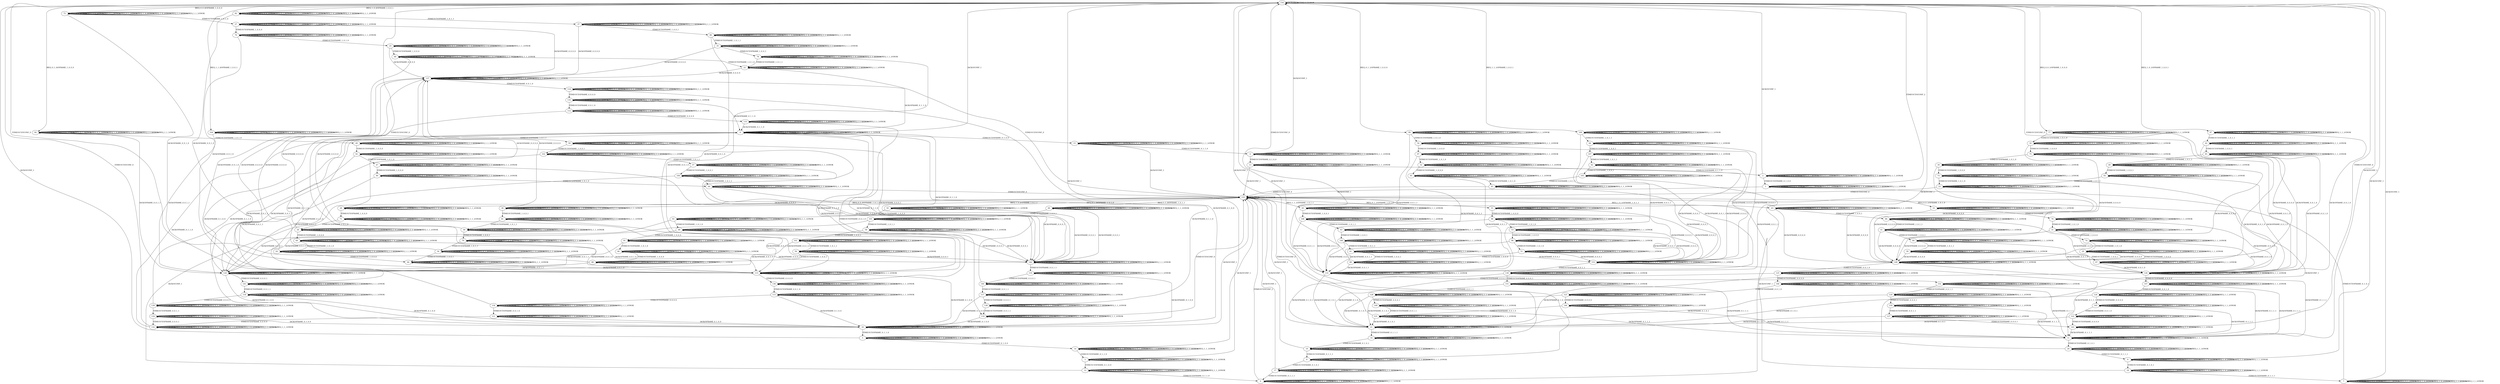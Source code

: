 digraph {
154
0
1
2
3
4
5
6
7
8
9
10
11
12
13
14
15
16
17
18
19
20
21
22
23
24
25
26
27
28
29
30
31
32
33
34
35
36
37
38
39
40
41
42
43
44
45
46
47
48
49
50
51
52
53
54
55
56
57
58
59
60
61
62
63
64
65
66
67
68
69
70
71
72
73
74
75
76
77
78
79
80
81
82
83
84
85
86
87
88
89
90
91
92
93
94
95
96
97
98
99
100
101
102
103
104
105
106
107
108
109
110
111
112
113
114
115
116
117
118
119
120
121
122
123
124
125
126
127
128
129
130
131
132
133
134
135
136
137
138
139
140
141
142
143
144
145
146
147
148
149
150
151
152
153
155
154 -> 154 [label="IACK/ONOK"]
154 -> 72 [label="IREQ_0_0_0/OFRAME_1_0_0_0"]
154 -> 77 [label="IREQ_0_0_1/OFRAME_1_0_0_0"]
154 -> 94 [label="IREQ_0_1_0/OFRAME_1_0_0_0"]
154 -> 99 [label="IREQ_0_1_1/OFRAME_1_0_0_0"]
154 -> 82 [label="IREQ_1_0_0/OFRAME_1_0_0_1"]
154 -> 87 [label="IREQ_1_0_1/OFRAME_1_0_0_1"]
154 -> 104 [label="IREQ_1_1_0/OFRAME_1_0_0_1"]
154 -> 109 [label="IREQ_1_1_1/OFRAME_1_0_0_1"]
154 -> 154 [label="ITIMEOUT/ONOK"]
0 -> 154 [label="IACK/OCONF_1"]
0 -> 0 [label="IREQ_0_0_0/ONOK"]
0 -> 0 [label="IREQ_0_0_1/ONOK"]
0 -> 0 [label="IREQ_0_1_0/ONOK"]
0 -> 0 [label="IREQ_0_1_1/ONOK"]
0 -> 0 [label="IREQ_1_0_0/ONOK"]
0 -> 0 [label="IREQ_1_0_1/ONOK"]
0 -> 0 [label="IREQ_1_1_0/ONOK"]
0 -> 0 [label="IREQ_1_1_1/ONOK"]
0 -> 155 [label="ITIMEOUT/OCONF_2"]
1 -> 155 [label="IACK/OCONF_1"]
1 -> 1 [label="IREQ_0_0_0/ONOK"]
1 -> 1 [label="IREQ_0_0_1/ONOK"]
1 -> 1 [label="IREQ_0_1_0/ONOK"]
1 -> 1 [label="IREQ_0_1_1/ONOK"]
1 -> 1 [label="IREQ_1_0_0/ONOK"]
1 -> 1 [label="IREQ_1_0_1/ONOK"]
1 -> 1 [label="IREQ_1_1_0/ONOK"]
1 -> 1 [label="IREQ_1_1_1/ONOK"]
1 -> 154 [label="ITIMEOUT/OCONF_2"]
2 -> 154 [label="IACK/OCONF_1"]
2 -> 2 [label="IREQ_0_0_0/ONOK"]
2 -> 2 [label="IREQ_0_0_1/ONOK"]
2 -> 2 [label="IREQ_0_1_0/ONOK"]
2 -> 2 [label="IREQ_0_1_1/ONOK"]
2 -> 2 [label="IREQ_1_0_0/ONOK"]
2 -> 2 [label="IREQ_1_0_1/ONOK"]
2 -> 2 [label="IREQ_1_1_0/ONOK"]
2 -> 2 [label="IREQ_1_1_1/ONOK"]
2 -> 1 [label="ITIMEOUT/OFRAME_0_1_0_0"]
3 -> 154 [label="IACK/OCONF_1"]
3 -> 3 [label="IREQ_0_0_0/ONOK"]
3 -> 3 [label="IREQ_0_0_1/ONOK"]
3 -> 3 [label="IREQ_0_1_0/ONOK"]
3 -> 3 [label="IREQ_0_1_1/ONOK"]
3 -> 3 [label="IREQ_1_0_0/ONOK"]
3 -> 3 [label="IREQ_1_0_1/ONOK"]
3 -> 3 [label="IREQ_1_1_0/ONOK"]
3 -> 3 [label="IREQ_1_1_1/ONOK"]
3 -> 12 [label="ITIMEOUT/OFRAME_0_1_0_0"]
4 -> 154 [label="IACK/OCONF_1"]
4 -> 4 [label="IREQ_0_0_0/ONOK"]
4 -> 4 [label="IREQ_0_0_1/ONOK"]
4 -> 4 [label="IREQ_0_1_0/ONOK"]
4 -> 4 [label="IREQ_0_1_1/ONOK"]
4 -> 4 [label="IREQ_1_0_0/ONOK"]
4 -> 4 [label="IREQ_1_0_1/ONOK"]
4 -> 4 [label="IREQ_1_1_0/ONOK"]
4 -> 4 [label="IREQ_1_1_1/ONOK"]
4 -> 13 [label="ITIMEOUT/OFRAME_0_1_0_0"]
5 -> 154 [label="IACK/OCONF_1"]
5 -> 5 [label="IREQ_0_0_0/ONOK"]
5 -> 5 [label="IREQ_0_0_1/ONOK"]
5 -> 5 [label="IREQ_0_1_0/ONOK"]
5 -> 5 [label="IREQ_0_1_1/ONOK"]
5 -> 5 [label="IREQ_1_0_0/ONOK"]
5 -> 5 [label="IREQ_1_0_1/ONOK"]
5 -> 5 [label="IREQ_1_1_0/ONOK"]
5 -> 5 [label="IREQ_1_1_1/ONOK"]
5 -> 14 [label="ITIMEOUT/OFRAME_0_1_0_0"]
6 -> 154 [label="IACK/OCONF_1"]
6 -> 6 [label="IREQ_0_0_0/ONOK"]
6 -> 6 [label="IREQ_0_0_1/ONOK"]
6 -> 6 [label="IREQ_0_1_0/ONOK"]
6 -> 6 [label="IREQ_0_1_1/ONOK"]
6 -> 6 [label="IREQ_1_0_0/ONOK"]
6 -> 6 [label="IREQ_1_0_1/ONOK"]
6 -> 6 [label="IREQ_1_1_0/ONOK"]
6 -> 6 [label="IREQ_1_1_1/ONOK"]
6 -> 15 [label="ITIMEOUT/OFRAME_0_1_0_0"]
7 -> 154 [label="IACK/OCONF_1"]
7 -> 7 [label="IREQ_0_0_0/ONOK"]
7 -> 7 [label="IREQ_0_0_1/ONOK"]
7 -> 7 [label="IREQ_0_1_0/ONOK"]
7 -> 7 [label="IREQ_0_1_1/ONOK"]
7 -> 7 [label="IREQ_1_0_0/ONOK"]
7 -> 7 [label="IREQ_1_0_1/ONOK"]
7 -> 7 [label="IREQ_1_1_0/ONOK"]
7 -> 7 [label="IREQ_1_1_1/ONOK"]
7 -> 1 [label="ITIMEOUT/OFRAME_0_1_0_1"]
8 -> 154 [label="IACK/OCONF_1"]
8 -> 8 [label="IREQ_0_0_0/ONOK"]
8 -> 8 [label="IREQ_0_0_1/ONOK"]
8 -> 8 [label="IREQ_0_1_0/ONOK"]
8 -> 8 [label="IREQ_0_1_1/ONOK"]
8 -> 8 [label="IREQ_1_0_0/ONOK"]
8 -> 8 [label="IREQ_1_0_1/ONOK"]
8 -> 8 [label="IREQ_1_1_0/ONOK"]
8 -> 8 [label="IREQ_1_1_1/ONOK"]
8 -> 17 [label="ITIMEOUT/OFRAME_0_1_0_1"]
9 -> 154 [label="IACK/OCONF_1"]
9 -> 9 [label="IREQ_0_0_0/ONOK"]
9 -> 9 [label="IREQ_0_0_1/ONOK"]
9 -> 9 [label="IREQ_0_1_0/ONOK"]
9 -> 9 [label="IREQ_0_1_1/ONOK"]
9 -> 9 [label="IREQ_1_0_0/ONOK"]
9 -> 9 [label="IREQ_1_0_1/ONOK"]
9 -> 9 [label="IREQ_1_1_0/ONOK"]
9 -> 9 [label="IREQ_1_1_1/ONOK"]
9 -> 18 [label="ITIMEOUT/OFRAME_0_1_0_1"]
10 -> 154 [label="IACK/OCONF_1"]
10 -> 10 [label="IREQ_0_0_0/ONOK"]
10 -> 10 [label="IREQ_0_0_1/ONOK"]
10 -> 10 [label="IREQ_0_1_0/ONOK"]
10 -> 10 [label="IREQ_0_1_1/ONOK"]
10 -> 10 [label="IREQ_1_0_0/ONOK"]
10 -> 10 [label="IREQ_1_0_1/ONOK"]
10 -> 10 [label="IREQ_1_1_0/ONOK"]
10 -> 10 [label="IREQ_1_1_1/ONOK"]
10 -> 19 [label="ITIMEOUT/OFRAME_0_1_0_1"]
11 -> 154 [label="IACK/OCONF_1"]
11 -> 11 [label="IREQ_0_0_0/ONOK"]
11 -> 11 [label="IREQ_0_0_1/ONOK"]
11 -> 11 [label="IREQ_0_1_0/ONOK"]
11 -> 11 [label="IREQ_0_1_1/ONOK"]
11 -> 11 [label="IREQ_1_0_0/ONOK"]
11 -> 11 [label="IREQ_1_0_1/ONOK"]
11 -> 11 [label="IREQ_1_1_0/ONOK"]
11 -> 11 [label="IREQ_1_1_1/ONOK"]
11 -> 20 [label="ITIMEOUT/OFRAME_0_1_0_1"]
12 -> 155 [label="IACK/OCONF_1"]
12 -> 12 [label="IREQ_0_0_0/ONOK"]
12 -> 12 [label="IREQ_0_0_1/ONOK"]
12 -> 12 [label="IREQ_0_1_0/ONOK"]
12 -> 12 [label="IREQ_0_1_1/ONOK"]
12 -> 12 [label="IREQ_1_0_0/ONOK"]
12 -> 12 [label="IREQ_1_0_1/ONOK"]
12 -> 12 [label="IREQ_1_1_0/ONOK"]
12 -> 12 [label="IREQ_1_1_1/ONOK"]
12 -> 0 [label="ITIMEOUT/OFRAME_0_1_1_0"]
13 -> 155 [label="IACK/OCONF_1"]
13 -> 13 [label="IREQ_0_0_0/ONOK"]
13 -> 13 [label="IREQ_0_0_1/ONOK"]
13 -> 13 [label="IREQ_0_1_0/ONOK"]
13 -> 13 [label="IREQ_0_1_1/ONOK"]
13 -> 13 [label="IREQ_1_0_0/ONOK"]
13 -> 13 [label="IREQ_1_0_1/ONOK"]
13 -> 13 [label="IREQ_1_1_0/ONOK"]
13 -> 13 [label="IREQ_1_1_1/ONOK"]
13 -> 2 [label="ITIMEOUT/OFRAME_0_1_1_0"]
14 -> 155 [label="IACK/OCONF_1"]
14 -> 14 [label="IREQ_0_0_0/ONOK"]
14 -> 14 [label="IREQ_0_0_1/ONOK"]
14 -> 14 [label="IREQ_0_1_0/ONOK"]
14 -> 14 [label="IREQ_0_1_1/ONOK"]
14 -> 14 [label="IREQ_1_0_0/ONOK"]
14 -> 14 [label="IREQ_1_0_1/ONOK"]
14 -> 14 [label="IREQ_1_1_0/ONOK"]
14 -> 14 [label="IREQ_1_1_1/ONOK"]
14 -> 3 [label="ITIMEOUT/OFRAME_0_1_1_0"]
15 -> 155 [label="IACK/OCONF_1"]
15 -> 15 [label="IREQ_0_0_0/ONOK"]
15 -> 15 [label="IREQ_0_0_1/ONOK"]
15 -> 15 [label="IREQ_0_1_0/ONOK"]
15 -> 15 [label="IREQ_0_1_1/ONOK"]
15 -> 15 [label="IREQ_1_0_0/ONOK"]
15 -> 15 [label="IREQ_1_0_1/ONOK"]
15 -> 15 [label="IREQ_1_1_0/ONOK"]
15 -> 15 [label="IREQ_1_1_1/ONOK"]
15 -> 4 [label="ITIMEOUT/OFRAME_0_1_1_0"]
16 -> 155 [label="IACK/OCONF_1"]
16 -> 16 [label="IREQ_0_0_0/ONOK"]
16 -> 16 [label="IREQ_0_0_1/ONOK"]
16 -> 16 [label="IREQ_0_1_0/ONOK"]
16 -> 16 [label="IREQ_0_1_1/ONOK"]
16 -> 16 [label="IREQ_1_0_0/ONOK"]
16 -> 16 [label="IREQ_1_0_1/ONOK"]
16 -> 16 [label="IREQ_1_1_0/ONOK"]
16 -> 16 [label="IREQ_1_1_1/ONOK"]
16 -> 5 [label="ITIMEOUT/OFRAME_0_1_1_0"]
17 -> 155 [label="IACK/OCONF_1"]
17 -> 17 [label="IREQ_0_0_0/ONOK"]
17 -> 17 [label="IREQ_0_0_1/ONOK"]
17 -> 17 [label="IREQ_0_1_0/ONOK"]
17 -> 17 [label="IREQ_0_1_1/ONOK"]
17 -> 17 [label="IREQ_1_0_0/ONOK"]
17 -> 17 [label="IREQ_1_0_1/ONOK"]
17 -> 17 [label="IREQ_1_1_0/ONOK"]
17 -> 17 [label="IREQ_1_1_1/ONOK"]
17 -> 0 [label="ITIMEOUT/OFRAME_0_1_1_1"]
18 -> 155 [label="IACK/OCONF_1"]
18 -> 18 [label="IREQ_0_0_0/ONOK"]
18 -> 18 [label="IREQ_0_0_1/ONOK"]
18 -> 18 [label="IREQ_0_1_0/ONOK"]
18 -> 18 [label="IREQ_0_1_1/ONOK"]
18 -> 18 [label="IREQ_1_0_0/ONOK"]
18 -> 18 [label="IREQ_1_0_1/ONOK"]
18 -> 18 [label="IREQ_1_1_0/ONOK"]
18 -> 18 [label="IREQ_1_1_1/ONOK"]
18 -> 7 [label="ITIMEOUT/OFRAME_0_1_1_1"]
19 -> 155 [label="IACK/OCONF_1"]
19 -> 19 [label="IREQ_0_0_0/ONOK"]
19 -> 19 [label="IREQ_0_0_1/ONOK"]
19 -> 19 [label="IREQ_0_1_0/ONOK"]
19 -> 19 [label="IREQ_0_1_1/ONOK"]
19 -> 19 [label="IREQ_1_0_0/ONOK"]
19 -> 19 [label="IREQ_1_0_1/ONOK"]
19 -> 19 [label="IREQ_1_1_0/ONOK"]
19 -> 19 [label="IREQ_1_1_1/ONOK"]
19 -> 8 [label="ITIMEOUT/OFRAME_0_1_1_1"]
20 -> 155 [label="IACK/OCONF_1"]
20 -> 20 [label="IREQ_0_0_0/ONOK"]
20 -> 20 [label="IREQ_0_0_1/ONOK"]
20 -> 20 [label="IREQ_0_1_0/ONOK"]
20 -> 20 [label="IREQ_0_1_1/ONOK"]
20 -> 20 [label="IREQ_1_0_0/ONOK"]
20 -> 20 [label="IREQ_1_0_1/ONOK"]
20 -> 20 [label="IREQ_1_1_0/ONOK"]
20 -> 20 [label="IREQ_1_1_1/ONOK"]
20 -> 9 [label="ITIMEOUT/OFRAME_0_1_1_1"]
21 -> 155 [label="IACK/OCONF_1"]
21 -> 21 [label="IREQ_0_0_0/ONOK"]
21 -> 21 [label="IREQ_0_0_1/ONOK"]
21 -> 21 [label="IREQ_0_1_0/ONOK"]
21 -> 21 [label="IREQ_0_1_1/ONOK"]
21 -> 21 [label="IREQ_1_0_0/ONOK"]
21 -> 21 [label="IREQ_1_0_1/ONOK"]
21 -> 21 [label="IREQ_1_1_0/ONOK"]
21 -> 21 [label="IREQ_1_1_1/ONOK"]
21 -> 10 [label="ITIMEOUT/OFRAME_0_1_1_1"]
22 -> 137 [label="IACK/OFRAME_0_0_0_0"]
22 -> 22 [label="IREQ_0_0_0/ONOK"]
22 -> 22 [label="IREQ_0_0_1/ONOK"]
22 -> 22 [label="IREQ_0_1_0/ONOK"]
22 -> 22 [label="IREQ_0_1_1/ONOK"]
22 -> 22 [label="IREQ_1_0_0/ONOK"]
22 -> 22 [label="IREQ_1_0_1/ONOK"]
22 -> 22 [label="IREQ_1_1_0/ONOK"]
22 -> 22 [label="IREQ_1_1_1/ONOK"]
22 -> 155 [label="ITIMEOUT/OCONF_0"]
23 -> 148 [label="IACK/OFRAME_0_0_0_0"]
23 -> 23 [label="IREQ_0_0_0/ONOK"]
23 -> 23 [label="IREQ_0_0_1/ONOK"]
23 -> 23 [label="IREQ_0_1_0/ONOK"]
23 -> 23 [label="IREQ_0_1_1/ONOK"]
23 -> 23 [label="IREQ_1_0_0/ONOK"]
23 -> 23 [label="IREQ_1_0_1/ONOK"]
23 -> 23 [label="IREQ_1_1_0/ONOK"]
23 -> 23 [label="IREQ_1_1_1/ONOK"]
23 -> 155 [label="ITIMEOUT/OCONF_0"]
24 -> 137 [label="IACK/OFRAME_0_0_0_0"]
24 -> 24 [label="IREQ_0_0_0/ONOK"]
24 -> 24 [label="IREQ_0_0_1/ONOK"]
24 -> 24 [label="IREQ_0_1_0/ONOK"]
24 -> 24 [label="IREQ_0_1_1/ONOK"]
24 -> 24 [label="IREQ_1_0_0/ONOK"]
24 -> 24 [label="IREQ_1_0_1/ONOK"]
24 -> 24 [label="IREQ_1_1_0/ONOK"]
24 -> 24 [label="IREQ_1_1_1/ONOK"]
24 -> 66 [label="ITIMEOUT/OFRAME_1_0_0_0"]
25 -> 137 [label="IACK/OFRAME_0_0_0_0"]
25 -> 25 [label="IREQ_0_0_0/ONOK"]
25 -> 25 [label="IREQ_0_0_1/ONOK"]
25 -> 25 [label="IREQ_0_1_0/ONOK"]
25 -> 25 [label="IREQ_0_1_1/ONOK"]
25 -> 25 [label="IREQ_1_0_0/ONOK"]
25 -> 25 [label="IREQ_1_0_1/ONOK"]
25 -> 25 [label="IREQ_1_1_0/ONOK"]
25 -> 25 [label="IREQ_1_1_1/ONOK"]
25 -> 68 [label="ITIMEOUT/OFRAME_1_0_0_0"]
26 -> 137 [label="IACK/OFRAME_0_0_0_0"]
26 -> 26 [label="IREQ_0_0_0/ONOK"]
26 -> 26 [label="IREQ_0_0_1/ONOK"]
26 -> 26 [label="IREQ_0_1_0/ONOK"]
26 -> 26 [label="IREQ_0_1_1/ONOK"]
26 -> 26 [label="IREQ_1_0_0/ONOK"]
26 -> 26 [label="IREQ_1_0_1/ONOK"]
26 -> 26 [label="IREQ_1_1_0/ONOK"]
26 -> 26 [label="IREQ_1_1_1/ONOK"]
26 -> 69 [label="ITIMEOUT/OFRAME_1_0_0_0"]
27 -> 137 [label="IACK/OFRAME_0_0_0_0"]
27 -> 27 [label="IREQ_0_0_0/ONOK"]
27 -> 27 [label="IREQ_0_0_1/ONOK"]
27 -> 27 [label="IREQ_0_1_0/ONOK"]
27 -> 27 [label="IREQ_0_1_1/ONOK"]
27 -> 27 [label="IREQ_1_0_0/ONOK"]
27 -> 27 [label="IREQ_1_0_1/ONOK"]
27 -> 27 [label="IREQ_1_1_0/ONOK"]
27 -> 27 [label="IREQ_1_1_1/ONOK"]
27 -> 70 [label="ITIMEOUT/OFRAME_1_0_0_0"]
28 -> 137 [label="IACK/OFRAME_0_0_0_0"]
28 -> 28 [label="IREQ_0_0_0/ONOK"]
28 -> 28 [label="IREQ_0_0_1/ONOK"]
28 -> 28 [label="IREQ_0_1_0/ONOK"]
28 -> 28 [label="IREQ_0_1_1/ONOK"]
28 -> 28 [label="IREQ_1_0_0/ONOK"]
28 -> 28 [label="IREQ_1_0_1/ONOK"]
28 -> 28 [label="IREQ_1_1_0/ONOK"]
28 -> 28 [label="IREQ_1_1_1/ONOK"]
28 -> 71 [label="ITIMEOUT/OFRAME_1_0_0_0"]
29 -> 148 [label="IACK/OFRAME_0_0_0_0"]
29 -> 29 [label="IREQ_0_0_0/ONOK"]
29 -> 29 [label="IREQ_0_0_1/ONOK"]
29 -> 29 [label="IREQ_0_1_0/ONOK"]
29 -> 29 [label="IREQ_0_1_1/ONOK"]
29 -> 29 [label="IREQ_1_0_0/ONOK"]
29 -> 29 [label="IREQ_1_0_1/ONOK"]
29 -> 29 [label="IREQ_1_1_0/ONOK"]
29 -> 29 [label="IREQ_1_1_1/ONOK"]
29 -> 67 [label="ITIMEOUT/OFRAME_1_0_0_0"]
30 -> 148 [label="IACK/OFRAME_0_0_0_0"]
30 -> 30 [label="IREQ_0_0_0/ONOK"]
30 -> 30 [label="IREQ_0_0_1/ONOK"]
30 -> 30 [label="IREQ_0_1_0/ONOK"]
30 -> 30 [label="IREQ_0_1_1/ONOK"]
30 -> 30 [label="IREQ_1_0_0/ONOK"]
30 -> 30 [label="IREQ_1_0_1/ONOK"]
30 -> 30 [label="IREQ_1_1_0/ONOK"]
30 -> 30 [label="IREQ_1_1_1/ONOK"]
30 -> 73 [label="ITIMEOUT/OFRAME_1_0_0_0"]
31 -> 148 [label="IACK/OFRAME_0_0_0_0"]
31 -> 31 [label="IREQ_0_0_0/ONOK"]
31 -> 31 [label="IREQ_0_0_1/ONOK"]
31 -> 31 [label="IREQ_0_1_0/ONOK"]
31 -> 31 [label="IREQ_0_1_1/ONOK"]
31 -> 31 [label="IREQ_1_0_0/ONOK"]
31 -> 31 [label="IREQ_1_0_1/ONOK"]
31 -> 31 [label="IREQ_1_1_0/ONOK"]
31 -> 31 [label="IREQ_1_1_1/ONOK"]
31 -> 74 [label="ITIMEOUT/OFRAME_1_0_0_0"]
32 -> 148 [label="IACK/OFRAME_0_0_0_0"]
32 -> 32 [label="IREQ_0_0_0/ONOK"]
32 -> 32 [label="IREQ_0_0_1/ONOK"]
32 -> 32 [label="IREQ_0_1_0/ONOK"]
32 -> 32 [label="IREQ_0_1_1/ONOK"]
32 -> 32 [label="IREQ_1_0_0/ONOK"]
32 -> 32 [label="IREQ_1_0_1/ONOK"]
32 -> 32 [label="IREQ_1_1_0/ONOK"]
32 -> 32 [label="IREQ_1_1_1/ONOK"]
32 -> 75 [label="ITIMEOUT/OFRAME_1_0_0_0"]
33 -> 148 [label="IACK/OFRAME_0_0_0_0"]
33 -> 33 [label="IREQ_0_0_0/ONOK"]
33 -> 33 [label="IREQ_0_0_1/ONOK"]
33 -> 33 [label="IREQ_0_1_0/ONOK"]
33 -> 33 [label="IREQ_0_1_1/ONOK"]
33 -> 33 [label="IREQ_1_0_0/ONOK"]
33 -> 33 [label="IREQ_1_0_1/ONOK"]
33 -> 33 [label="IREQ_1_1_0/ONOK"]
33 -> 33 [label="IREQ_1_1_1/ONOK"]
33 -> 76 [label="ITIMEOUT/OFRAME_1_0_0_0"]
34 -> 137 [label="IACK/OFRAME_0_0_0_0"]
34 -> 34 [label="IREQ_0_0_0/ONOK"]
34 -> 34 [label="IREQ_0_0_1/ONOK"]
34 -> 34 [label="IREQ_0_1_0/ONOK"]
34 -> 34 [label="IREQ_0_1_1/ONOK"]
34 -> 34 [label="IREQ_1_0_0/ONOK"]
34 -> 34 [label="IREQ_1_0_1/ONOK"]
34 -> 34 [label="IREQ_1_1_0/ONOK"]
34 -> 34 [label="IREQ_1_1_1/ONOK"]
34 -> 66 [label="ITIMEOUT/OFRAME_1_0_0_1"]
35 -> 137 [label="IACK/OFRAME_0_0_0_0"]
35 -> 35 [label="IREQ_0_0_0/ONOK"]
35 -> 35 [label="IREQ_0_0_1/ONOK"]
35 -> 35 [label="IREQ_0_1_0/ONOK"]
35 -> 35 [label="IREQ_0_1_1/ONOK"]
35 -> 35 [label="IREQ_1_0_0/ONOK"]
35 -> 35 [label="IREQ_1_0_1/ONOK"]
35 -> 35 [label="IREQ_1_1_0/ONOK"]
35 -> 35 [label="IREQ_1_1_1/ONOK"]
35 -> 78 [label="ITIMEOUT/OFRAME_1_0_0_1"]
36 -> 137 [label="IACK/OFRAME_0_0_0_0"]
36 -> 36 [label="IREQ_0_0_0/ONOK"]
36 -> 36 [label="IREQ_0_0_1/ONOK"]
36 -> 36 [label="IREQ_0_1_0/ONOK"]
36 -> 36 [label="IREQ_0_1_1/ONOK"]
36 -> 36 [label="IREQ_1_0_0/ONOK"]
36 -> 36 [label="IREQ_1_0_1/ONOK"]
36 -> 36 [label="IREQ_1_1_0/ONOK"]
36 -> 36 [label="IREQ_1_1_1/ONOK"]
36 -> 79 [label="ITIMEOUT/OFRAME_1_0_0_1"]
37 -> 137 [label="IACK/OFRAME_0_0_0_0"]
37 -> 37 [label="IREQ_0_0_0/ONOK"]
37 -> 37 [label="IREQ_0_0_1/ONOK"]
37 -> 37 [label="IREQ_0_1_0/ONOK"]
37 -> 37 [label="IREQ_0_1_1/ONOK"]
37 -> 37 [label="IREQ_1_0_0/ONOK"]
37 -> 37 [label="IREQ_1_0_1/ONOK"]
37 -> 37 [label="IREQ_1_1_0/ONOK"]
37 -> 37 [label="IREQ_1_1_1/ONOK"]
37 -> 80 [label="ITIMEOUT/OFRAME_1_0_0_1"]
38 -> 137 [label="IACK/OFRAME_0_0_0_0"]
38 -> 38 [label="IREQ_0_0_0/ONOK"]
38 -> 38 [label="IREQ_0_0_1/ONOK"]
38 -> 38 [label="IREQ_0_1_0/ONOK"]
38 -> 38 [label="IREQ_0_1_1/ONOK"]
38 -> 38 [label="IREQ_1_0_0/ONOK"]
38 -> 38 [label="IREQ_1_0_1/ONOK"]
38 -> 38 [label="IREQ_1_1_0/ONOK"]
38 -> 38 [label="IREQ_1_1_1/ONOK"]
38 -> 81 [label="ITIMEOUT/OFRAME_1_0_0_1"]
39 -> 148 [label="IACK/OFRAME_0_0_0_0"]
39 -> 39 [label="IREQ_0_0_0/ONOK"]
39 -> 39 [label="IREQ_0_0_1/ONOK"]
39 -> 39 [label="IREQ_0_1_0/ONOK"]
39 -> 39 [label="IREQ_0_1_1/ONOK"]
39 -> 39 [label="IREQ_1_0_0/ONOK"]
39 -> 39 [label="IREQ_1_0_1/ONOK"]
39 -> 39 [label="IREQ_1_1_0/ONOK"]
39 -> 39 [label="IREQ_1_1_1/ONOK"]
39 -> 67 [label="ITIMEOUT/OFRAME_1_0_0_1"]
40 -> 148 [label="IACK/OFRAME_0_0_0_0"]
40 -> 40 [label="IREQ_0_0_0/ONOK"]
40 -> 40 [label="IREQ_0_0_1/ONOK"]
40 -> 40 [label="IREQ_0_1_0/ONOK"]
40 -> 40 [label="IREQ_0_1_1/ONOK"]
40 -> 40 [label="IREQ_1_0_0/ONOK"]
40 -> 40 [label="IREQ_1_0_1/ONOK"]
40 -> 40 [label="IREQ_1_1_0/ONOK"]
40 -> 40 [label="IREQ_1_1_1/ONOK"]
40 -> 83 [label="ITIMEOUT/OFRAME_1_0_0_1"]
41 -> 148 [label="IACK/OFRAME_0_0_0_0"]
41 -> 41 [label="IREQ_0_0_0/ONOK"]
41 -> 41 [label="IREQ_0_0_1/ONOK"]
41 -> 41 [label="IREQ_0_1_0/ONOK"]
41 -> 41 [label="IREQ_0_1_1/ONOK"]
41 -> 41 [label="IREQ_1_0_0/ONOK"]
41 -> 41 [label="IREQ_1_0_1/ONOK"]
41 -> 41 [label="IREQ_1_1_0/ONOK"]
41 -> 41 [label="IREQ_1_1_1/ONOK"]
41 -> 84 [label="ITIMEOUT/OFRAME_1_0_0_1"]
42 -> 148 [label="IACK/OFRAME_0_0_0_0"]
42 -> 42 [label="IREQ_0_0_0/ONOK"]
42 -> 42 [label="IREQ_0_0_1/ONOK"]
42 -> 42 [label="IREQ_0_1_0/ONOK"]
42 -> 42 [label="IREQ_0_1_1/ONOK"]
42 -> 42 [label="IREQ_1_0_0/ONOK"]
42 -> 42 [label="IREQ_1_0_1/ONOK"]
42 -> 42 [label="IREQ_1_1_0/ONOK"]
42 -> 42 [label="IREQ_1_1_1/ONOK"]
42 -> 85 [label="ITIMEOUT/OFRAME_1_0_0_1"]
43 -> 148 [label="IACK/OFRAME_0_0_0_0"]
43 -> 43 [label="IREQ_0_0_0/ONOK"]
43 -> 43 [label="IREQ_0_0_1/ONOK"]
43 -> 43 [label="IREQ_0_1_0/ONOK"]
43 -> 43 [label="IREQ_0_1_1/ONOK"]
43 -> 43 [label="IREQ_1_0_0/ONOK"]
43 -> 43 [label="IREQ_1_0_1/ONOK"]
43 -> 43 [label="IREQ_1_1_0/ONOK"]
43 -> 43 [label="IREQ_1_1_1/ONOK"]
43 -> 86 [label="ITIMEOUT/OFRAME_1_0_0_1"]
44 -> 142 [label="IACK/OFRAME_0_0_0_1"]
44 -> 44 [label="IREQ_0_0_0/ONOK"]
44 -> 44 [label="IREQ_0_0_1/ONOK"]
44 -> 44 [label="IREQ_0_1_0/ONOK"]
44 -> 44 [label="IREQ_0_1_1/ONOK"]
44 -> 44 [label="IREQ_1_0_0/ONOK"]
44 -> 44 [label="IREQ_1_0_1/ONOK"]
44 -> 44 [label="IREQ_1_1_0/ONOK"]
44 -> 44 [label="IREQ_1_1_1/ONOK"]
44 -> 155 [label="ITIMEOUT/OCONF_0"]
45 -> 153 [label="IACK/OFRAME_0_0_0_1"]
45 -> 45 [label="IREQ_0_0_0/ONOK"]
45 -> 45 [label="IREQ_0_0_1/ONOK"]
45 -> 45 [label="IREQ_0_1_0/ONOK"]
45 -> 45 [label="IREQ_0_1_1/ONOK"]
45 -> 45 [label="IREQ_1_0_0/ONOK"]
45 -> 45 [label="IREQ_1_0_1/ONOK"]
45 -> 45 [label="IREQ_1_1_0/ONOK"]
45 -> 45 [label="IREQ_1_1_1/ONOK"]
45 -> 155 [label="ITIMEOUT/OCONF_0"]
46 -> 142 [label="IACK/OFRAME_0_0_0_1"]
46 -> 46 [label="IREQ_0_0_0/ONOK"]
46 -> 46 [label="IREQ_0_0_1/ONOK"]
46 -> 46 [label="IREQ_0_1_0/ONOK"]
46 -> 46 [label="IREQ_0_1_1/ONOK"]
46 -> 46 [label="IREQ_1_0_0/ONOK"]
46 -> 46 [label="IREQ_1_0_1/ONOK"]
46 -> 46 [label="IREQ_1_1_0/ONOK"]
46 -> 46 [label="IREQ_1_1_1/ONOK"]
46 -> 88 [label="ITIMEOUT/OFRAME_1_0_0_0"]
47 -> 142 [label="IACK/OFRAME_0_0_0_1"]
47 -> 47 [label="IREQ_0_0_0/ONOK"]
47 -> 47 [label="IREQ_0_0_1/ONOK"]
47 -> 47 [label="IREQ_0_1_0/ONOK"]
47 -> 47 [label="IREQ_0_1_1/ONOK"]
47 -> 47 [label="IREQ_1_0_0/ONOK"]
47 -> 47 [label="IREQ_1_0_1/ONOK"]
47 -> 47 [label="IREQ_1_1_0/ONOK"]
47 -> 47 [label="IREQ_1_1_1/ONOK"]
47 -> 90 [label="ITIMEOUT/OFRAME_1_0_0_0"]
48 -> 142 [label="IACK/OFRAME_0_0_0_1"]
48 -> 48 [label="IREQ_0_0_0/ONOK"]
48 -> 48 [label="IREQ_0_0_1/ONOK"]
48 -> 48 [label="IREQ_0_1_0/ONOK"]
48 -> 48 [label="IREQ_0_1_1/ONOK"]
48 -> 48 [label="IREQ_1_0_0/ONOK"]
48 -> 48 [label="IREQ_1_0_1/ONOK"]
48 -> 48 [label="IREQ_1_1_0/ONOK"]
48 -> 48 [label="IREQ_1_1_1/ONOK"]
48 -> 91 [label="ITIMEOUT/OFRAME_1_0_0_0"]
49 -> 142 [label="IACK/OFRAME_0_0_0_1"]
49 -> 49 [label="IREQ_0_0_0/ONOK"]
49 -> 49 [label="IREQ_0_0_1/ONOK"]
49 -> 49 [label="IREQ_0_1_0/ONOK"]
49 -> 49 [label="IREQ_0_1_1/ONOK"]
49 -> 49 [label="IREQ_1_0_0/ONOK"]
49 -> 49 [label="IREQ_1_0_1/ONOK"]
49 -> 49 [label="IREQ_1_1_0/ONOK"]
49 -> 49 [label="IREQ_1_1_1/ONOK"]
49 -> 92 [label="ITIMEOUT/OFRAME_1_0_0_0"]
50 -> 142 [label="IACK/OFRAME_0_0_0_1"]
50 -> 50 [label="IREQ_0_0_0/ONOK"]
50 -> 50 [label="IREQ_0_0_1/ONOK"]
50 -> 50 [label="IREQ_0_1_0/ONOK"]
50 -> 50 [label="IREQ_0_1_1/ONOK"]
50 -> 50 [label="IREQ_1_0_0/ONOK"]
50 -> 50 [label="IREQ_1_0_1/ONOK"]
50 -> 50 [label="IREQ_1_1_0/ONOK"]
50 -> 50 [label="IREQ_1_1_1/ONOK"]
50 -> 93 [label="ITIMEOUT/OFRAME_1_0_0_0"]
51 -> 153 [label="IACK/OFRAME_0_0_0_1"]
51 -> 51 [label="IREQ_0_0_0/ONOK"]
51 -> 51 [label="IREQ_0_0_1/ONOK"]
51 -> 51 [label="IREQ_0_1_0/ONOK"]
51 -> 51 [label="IREQ_0_1_1/ONOK"]
51 -> 51 [label="IREQ_1_0_0/ONOK"]
51 -> 51 [label="IREQ_1_0_1/ONOK"]
51 -> 51 [label="IREQ_1_1_0/ONOK"]
51 -> 51 [label="IREQ_1_1_1/ONOK"]
51 -> 89 [label="ITIMEOUT/OFRAME_1_0_0_0"]
52 -> 153 [label="IACK/OFRAME_0_0_0_1"]
52 -> 52 [label="IREQ_0_0_0/ONOK"]
52 -> 52 [label="IREQ_0_0_1/ONOK"]
52 -> 52 [label="IREQ_0_1_0/ONOK"]
52 -> 52 [label="IREQ_0_1_1/ONOK"]
52 -> 52 [label="IREQ_1_0_0/ONOK"]
52 -> 52 [label="IREQ_1_0_1/ONOK"]
52 -> 52 [label="IREQ_1_1_0/ONOK"]
52 -> 52 [label="IREQ_1_1_1/ONOK"]
52 -> 95 [label="ITIMEOUT/OFRAME_1_0_0_0"]
53 -> 153 [label="IACK/OFRAME_0_0_0_1"]
53 -> 53 [label="IREQ_0_0_0/ONOK"]
53 -> 53 [label="IREQ_0_0_1/ONOK"]
53 -> 53 [label="IREQ_0_1_0/ONOK"]
53 -> 53 [label="IREQ_0_1_1/ONOK"]
53 -> 53 [label="IREQ_1_0_0/ONOK"]
53 -> 53 [label="IREQ_1_0_1/ONOK"]
53 -> 53 [label="IREQ_1_1_0/ONOK"]
53 -> 53 [label="IREQ_1_1_1/ONOK"]
53 -> 96 [label="ITIMEOUT/OFRAME_1_0_0_0"]
54 -> 153 [label="IACK/OFRAME_0_0_0_1"]
54 -> 54 [label="IREQ_0_0_0/ONOK"]
54 -> 54 [label="IREQ_0_0_1/ONOK"]
54 -> 54 [label="IREQ_0_1_0/ONOK"]
54 -> 54 [label="IREQ_0_1_1/ONOK"]
54 -> 54 [label="IREQ_1_0_0/ONOK"]
54 -> 54 [label="IREQ_1_0_1/ONOK"]
54 -> 54 [label="IREQ_1_1_0/ONOK"]
54 -> 54 [label="IREQ_1_1_1/ONOK"]
54 -> 97 [label="ITIMEOUT/OFRAME_1_0_0_0"]
55 -> 153 [label="IACK/OFRAME_0_0_0_1"]
55 -> 55 [label="IREQ_0_0_0/ONOK"]
55 -> 55 [label="IREQ_0_0_1/ONOK"]
55 -> 55 [label="IREQ_0_1_0/ONOK"]
55 -> 55 [label="IREQ_0_1_1/ONOK"]
55 -> 55 [label="IREQ_1_0_0/ONOK"]
55 -> 55 [label="IREQ_1_0_1/ONOK"]
55 -> 55 [label="IREQ_1_1_0/ONOK"]
55 -> 55 [label="IREQ_1_1_1/ONOK"]
55 -> 98 [label="ITIMEOUT/OFRAME_1_0_0_0"]
56 -> 142 [label="IACK/OFRAME_0_0_0_1"]
56 -> 56 [label="IREQ_0_0_0/ONOK"]
56 -> 56 [label="IREQ_0_0_1/ONOK"]
56 -> 56 [label="IREQ_0_1_0/ONOK"]
56 -> 56 [label="IREQ_0_1_1/ONOK"]
56 -> 56 [label="IREQ_1_0_0/ONOK"]
56 -> 56 [label="IREQ_1_0_1/ONOK"]
56 -> 56 [label="IREQ_1_1_0/ONOK"]
56 -> 56 [label="IREQ_1_1_1/ONOK"]
56 -> 88 [label="ITIMEOUT/OFRAME_1_0_0_1"]
57 -> 142 [label="IACK/OFRAME_0_0_0_1"]
57 -> 57 [label="IREQ_0_0_0/ONOK"]
57 -> 57 [label="IREQ_0_0_1/ONOK"]
57 -> 57 [label="IREQ_0_1_0/ONOK"]
57 -> 57 [label="IREQ_0_1_1/ONOK"]
57 -> 57 [label="IREQ_1_0_0/ONOK"]
57 -> 57 [label="IREQ_1_0_1/ONOK"]
57 -> 57 [label="IREQ_1_1_0/ONOK"]
57 -> 57 [label="IREQ_1_1_1/ONOK"]
57 -> 100 [label="ITIMEOUT/OFRAME_1_0_0_1"]
58 -> 142 [label="IACK/OFRAME_0_0_0_1"]
58 -> 58 [label="IREQ_0_0_0/ONOK"]
58 -> 58 [label="IREQ_0_0_1/ONOK"]
58 -> 58 [label="IREQ_0_1_0/ONOK"]
58 -> 58 [label="IREQ_0_1_1/ONOK"]
58 -> 58 [label="IREQ_1_0_0/ONOK"]
58 -> 58 [label="IREQ_1_0_1/ONOK"]
58 -> 58 [label="IREQ_1_1_0/ONOK"]
58 -> 58 [label="IREQ_1_1_1/ONOK"]
58 -> 101 [label="ITIMEOUT/OFRAME_1_0_0_1"]
59 -> 142 [label="IACK/OFRAME_0_0_0_1"]
59 -> 59 [label="IREQ_0_0_0/ONOK"]
59 -> 59 [label="IREQ_0_0_1/ONOK"]
59 -> 59 [label="IREQ_0_1_0/ONOK"]
59 -> 59 [label="IREQ_0_1_1/ONOK"]
59 -> 59 [label="IREQ_1_0_0/ONOK"]
59 -> 59 [label="IREQ_1_0_1/ONOK"]
59 -> 59 [label="IREQ_1_1_0/ONOK"]
59 -> 59 [label="IREQ_1_1_1/ONOK"]
59 -> 102 [label="ITIMEOUT/OFRAME_1_0_0_1"]
60 -> 142 [label="IACK/OFRAME_0_0_0_1"]
60 -> 60 [label="IREQ_0_0_0/ONOK"]
60 -> 60 [label="IREQ_0_0_1/ONOK"]
60 -> 60 [label="IREQ_0_1_0/ONOK"]
60 -> 60 [label="IREQ_0_1_1/ONOK"]
60 -> 60 [label="IREQ_1_0_0/ONOK"]
60 -> 60 [label="IREQ_1_0_1/ONOK"]
60 -> 60 [label="IREQ_1_1_0/ONOK"]
60 -> 60 [label="IREQ_1_1_1/ONOK"]
60 -> 103 [label="ITIMEOUT/OFRAME_1_0_0_1"]
61 -> 153 [label="IACK/OFRAME_0_0_0_1"]
61 -> 61 [label="IREQ_0_0_0/ONOK"]
61 -> 61 [label="IREQ_0_0_1/ONOK"]
61 -> 61 [label="IREQ_0_1_0/ONOK"]
61 -> 61 [label="IREQ_0_1_1/ONOK"]
61 -> 61 [label="IREQ_1_0_0/ONOK"]
61 -> 61 [label="IREQ_1_0_1/ONOK"]
61 -> 61 [label="IREQ_1_1_0/ONOK"]
61 -> 61 [label="IREQ_1_1_1/ONOK"]
61 -> 89 [label="ITIMEOUT/OFRAME_1_0_0_1"]
62 -> 153 [label="IACK/OFRAME_0_0_0_1"]
62 -> 62 [label="IREQ_0_0_0/ONOK"]
62 -> 62 [label="IREQ_0_0_1/ONOK"]
62 -> 62 [label="IREQ_0_1_0/ONOK"]
62 -> 62 [label="IREQ_0_1_1/ONOK"]
62 -> 62 [label="IREQ_1_0_0/ONOK"]
62 -> 62 [label="IREQ_1_0_1/ONOK"]
62 -> 62 [label="IREQ_1_1_0/ONOK"]
62 -> 62 [label="IREQ_1_1_1/ONOK"]
62 -> 105 [label="ITIMEOUT/OFRAME_1_0_0_1"]
63 -> 153 [label="IACK/OFRAME_0_0_0_1"]
63 -> 63 [label="IREQ_0_0_0/ONOK"]
63 -> 63 [label="IREQ_0_0_1/ONOK"]
63 -> 63 [label="IREQ_0_1_0/ONOK"]
63 -> 63 [label="IREQ_0_1_1/ONOK"]
63 -> 63 [label="IREQ_1_0_0/ONOK"]
63 -> 63 [label="IREQ_1_0_1/ONOK"]
63 -> 63 [label="IREQ_1_1_0/ONOK"]
63 -> 63 [label="IREQ_1_1_1/ONOK"]
63 -> 106 [label="ITIMEOUT/OFRAME_1_0_0_1"]
64 -> 153 [label="IACK/OFRAME_0_0_0_1"]
64 -> 64 [label="IREQ_0_0_0/ONOK"]
64 -> 64 [label="IREQ_0_0_1/ONOK"]
64 -> 64 [label="IREQ_0_1_0/ONOK"]
64 -> 64 [label="IREQ_0_1_1/ONOK"]
64 -> 64 [label="IREQ_1_0_0/ONOK"]
64 -> 64 [label="IREQ_1_0_1/ONOK"]
64 -> 64 [label="IREQ_1_1_0/ONOK"]
64 -> 64 [label="IREQ_1_1_1/ONOK"]
64 -> 107 [label="ITIMEOUT/OFRAME_1_0_0_1"]
65 -> 153 [label="IACK/OFRAME_0_0_0_1"]
65 -> 65 [label="IREQ_0_0_0/ONOK"]
65 -> 65 [label="IREQ_0_0_1/ONOK"]
65 -> 65 [label="IREQ_0_1_0/ONOK"]
65 -> 65 [label="IREQ_0_1_1/ONOK"]
65 -> 65 [label="IREQ_1_0_0/ONOK"]
65 -> 65 [label="IREQ_1_0_1/ONOK"]
65 -> 65 [label="IREQ_1_1_0/ONOK"]
65 -> 65 [label="IREQ_1_1_1/ONOK"]
65 -> 108 [label="ITIMEOUT/OFRAME_1_0_0_1"]
66 -> 115 [label="IACK/OFRAME_0_0_1_0"]
66 -> 66 [label="IREQ_0_0_0/ONOK"]
66 -> 66 [label="IREQ_0_0_1/ONOK"]
66 -> 66 [label="IREQ_0_1_0/ONOK"]
66 -> 66 [label="IREQ_0_1_1/ONOK"]
66 -> 66 [label="IREQ_1_0_0/ONOK"]
66 -> 66 [label="IREQ_1_0_1/ONOK"]
66 -> 66 [label="IREQ_1_1_0/ONOK"]
66 -> 66 [label="IREQ_1_1_1/ONOK"]
66 -> 154 [label="ITIMEOUT/OCONF_0"]
67 -> 126 [label="IACK/OFRAME_0_0_1_0"]
67 -> 67 [label="IREQ_0_0_0/ONOK"]
67 -> 67 [label="IREQ_0_0_1/ONOK"]
67 -> 67 [label="IREQ_0_1_0/ONOK"]
67 -> 67 [label="IREQ_0_1_1/ONOK"]
67 -> 67 [label="IREQ_1_0_0/ONOK"]
67 -> 67 [label="IREQ_1_0_1/ONOK"]
67 -> 67 [label="IREQ_1_1_0/ONOK"]
67 -> 67 [label="IREQ_1_1_1/ONOK"]
67 -> 154 [label="ITIMEOUT/OCONF_0"]
68 -> 115 [label="IACK/OFRAME_0_0_1_0"]
68 -> 68 [label="IREQ_0_0_0/ONOK"]
68 -> 68 [label="IREQ_0_0_1/ONOK"]
68 -> 68 [label="IREQ_0_1_0/ONOK"]
68 -> 68 [label="IREQ_0_1_1/ONOK"]
68 -> 68 [label="IREQ_1_0_0/ONOK"]
68 -> 68 [label="IREQ_1_0_1/ONOK"]
68 -> 68 [label="IREQ_1_1_0/ONOK"]
68 -> 68 [label="IREQ_1_1_1/ONOK"]
68 -> 22 [label="ITIMEOUT/OFRAME_1_0_1_0"]
69 -> 115 [label="IACK/OFRAME_0_0_1_0"]
69 -> 69 [label="IREQ_0_0_0/ONOK"]
69 -> 69 [label="IREQ_0_0_1/ONOK"]
69 -> 69 [label="IREQ_0_1_0/ONOK"]
69 -> 69 [label="IREQ_0_1_1/ONOK"]
69 -> 69 [label="IREQ_1_0_0/ONOK"]
69 -> 69 [label="IREQ_1_0_1/ONOK"]
69 -> 69 [label="IREQ_1_1_0/ONOK"]
69 -> 69 [label="IREQ_1_1_1/ONOK"]
69 -> 24 [label="ITIMEOUT/OFRAME_1_0_1_0"]
70 -> 115 [label="IACK/OFRAME_0_0_1_0"]
70 -> 70 [label="IREQ_0_0_0/ONOK"]
70 -> 70 [label="IREQ_0_0_1/ONOK"]
70 -> 70 [label="IREQ_0_1_0/ONOK"]
70 -> 70 [label="IREQ_0_1_1/ONOK"]
70 -> 70 [label="IREQ_1_0_0/ONOK"]
70 -> 70 [label="IREQ_1_0_1/ONOK"]
70 -> 70 [label="IREQ_1_1_0/ONOK"]
70 -> 70 [label="IREQ_1_1_1/ONOK"]
70 -> 25 [label="ITIMEOUT/OFRAME_1_0_1_0"]
71 -> 115 [label="IACK/OFRAME_0_0_1_0"]
71 -> 71 [label="IREQ_0_0_0/ONOK"]
71 -> 71 [label="IREQ_0_0_1/ONOK"]
71 -> 71 [label="IREQ_0_1_0/ONOK"]
71 -> 71 [label="IREQ_0_1_1/ONOK"]
71 -> 71 [label="IREQ_1_0_0/ONOK"]
71 -> 71 [label="IREQ_1_0_1/ONOK"]
71 -> 71 [label="IREQ_1_1_0/ONOK"]
71 -> 71 [label="IREQ_1_1_1/ONOK"]
71 -> 26 [label="ITIMEOUT/OFRAME_1_0_1_0"]
72 -> 115 [label="IACK/OFRAME_0_0_1_0"]
72 -> 72 [label="IREQ_0_0_0/ONOK"]
72 -> 72 [label="IREQ_0_0_1/ONOK"]
72 -> 72 [label="IREQ_0_1_0/ONOK"]
72 -> 72 [label="IREQ_0_1_1/ONOK"]
72 -> 72 [label="IREQ_1_0_0/ONOK"]
72 -> 72 [label="IREQ_1_0_1/ONOK"]
72 -> 72 [label="IREQ_1_1_0/ONOK"]
72 -> 72 [label="IREQ_1_1_1/ONOK"]
72 -> 27 [label="ITIMEOUT/OFRAME_1_0_1_0"]
73 -> 126 [label="IACK/OFRAME_0_0_1_0"]
73 -> 73 [label="IREQ_0_0_0/ONOK"]
73 -> 73 [label="IREQ_0_0_1/ONOK"]
73 -> 73 [label="IREQ_0_1_0/ONOK"]
73 -> 73 [label="IREQ_0_1_1/ONOK"]
73 -> 73 [label="IREQ_1_0_0/ONOK"]
73 -> 73 [label="IREQ_1_0_1/ONOK"]
73 -> 73 [label="IREQ_1_1_0/ONOK"]
73 -> 73 [label="IREQ_1_1_1/ONOK"]
73 -> 23 [label="ITIMEOUT/OFRAME_1_0_1_0"]
74 -> 126 [label="IACK/OFRAME_0_0_1_0"]
74 -> 74 [label="IREQ_0_0_0/ONOK"]
74 -> 74 [label="IREQ_0_0_1/ONOK"]
74 -> 74 [label="IREQ_0_1_0/ONOK"]
74 -> 74 [label="IREQ_0_1_1/ONOK"]
74 -> 74 [label="IREQ_1_0_0/ONOK"]
74 -> 74 [label="IREQ_1_0_1/ONOK"]
74 -> 74 [label="IREQ_1_1_0/ONOK"]
74 -> 74 [label="IREQ_1_1_1/ONOK"]
74 -> 29 [label="ITIMEOUT/OFRAME_1_0_1_0"]
75 -> 126 [label="IACK/OFRAME_0_0_1_0"]
75 -> 75 [label="IREQ_0_0_0/ONOK"]
75 -> 75 [label="IREQ_0_0_1/ONOK"]
75 -> 75 [label="IREQ_0_1_0/ONOK"]
75 -> 75 [label="IREQ_0_1_1/ONOK"]
75 -> 75 [label="IREQ_1_0_0/ONOK"]
75 -> 75 [label="IREQ_1_0_1/ONOK"]
75 -> 75 [label="IREQ_1_1_0/ONOK"]
75 -> 75 [label="IREQ_1_1_1/ONOK"]
75 -> 30 [label="ITIMEOUT/OFRAME_1_0_1_0"]
76 -> 126 [label="IACK/OFRAME_0_0_1_0"]
76 -> 76 [label="IREQ_0_0_0/ONOK"]
76 -> 76 [label="IREQ_0_0_1/ONOK"]
76 -> 76 [label="IREQ_0_1_0/ONOK"]
76 -> 76 [label="IREQ_0_1_1/ONOK"]
76 -> 76 [label="IREQ_1_0_0/ONOK"]
76 -> 76 [label="IREQ_1_0_1/ONOK"]
76 -> 76 [label="IREQ_1_1_0/ONOK"]
76 -> 76 [label="IREQ_1_1_1/ONOK"]
76 -> 31 [label="ITIMEOUT/OFRAME_1_0_1_0"]
77 -> 126 [label="IACK/OFRAME_0_0_1_0"]
77 -> 77 [label="IREQ_0_0_0/ONOK"]
77 -> 77 [label="IREQ_0_0_1/ONOK"]
77 -> 77 [label="IREQ_0_1_0/ONOK"]
77 -> 77 [label="IREQ_0_1_1/ONOK"]
77 -> 77 [label="IREQ_1_0_0/ONOK"]
77 -> 77 [label="IREQ_1_0_1/ONOK"]
77 -> 77 [label="IREQ_1_1_0/ONOK"]
77 -> 77 [label="IREQ_1_1_1/ONOK"]
77 -> 32 [label="ITIMEOUT/OFRAME_1_0_1_0"]
78 -> 115 [label="IACK/OFRAME_0_0_1_0"]
78 -> 78 [label="IREQ_0_0_0/ONOK"]
78 -> 78 [label="IREQ_0_0_1/ONOK"]
78 -> 78 [label="IREQ_0_1_0/ONOK"]
78 -> 78 [label="IREQ_0_1_1/ONOK"]
78 -> 78 [label="IREQ_1_0_0/ONOK"]
78 -> 78 [label="IREQ_1_0_1/ONOK"]
78 -> 78 [label="IREQ_1_1_0/ONOK"]
78 -> 78 [label="IREQ_1_1_1/ONOK"]
78 -> 22 [label="ITIMEOUT/OFRAME_1_0_1_1"]
79 -> 115 [label="IACK/OFRAME_0_0_1_0"]
79 -> 79 [label="IREQ_0_0_0/ONOK"]
79 -> 79 [label="IREQ_0_0_1/ONOK"]
79 -> 79 [label="IREQ_0_1_0/ONOK"]
79 -> 79 [label="IREQ_0_1_1/ONOK"]
79 -> 79 [label="IREQ_1_0_0/ONOK"]
79 -> 79 [label="IREQ_1_0_1/ONOK"]
79 -> 79 [label="IREQ_1_1_0/ONOK"]
79 -> 79 [label="IREQ_1_1_1/ONOK"]
79 -> 34 [label="ITIMEOUT/OFRAME_1_0_1_1"]
80 -> 115 [label="IACK/OFRAME_0_0_1_0"]
80 -> 80 [label="IREQ_0_0_0/ONOK"]
80 -> 80 [label="IREQ_0_0_1/ONOK"]
80 -> 80 [label="IREQ_0_1_0/ONOK"]
80 -> 80 [label="IREQ_0_1_1/ONOK"]
80 -> 80 [label="IREQ_1_0_0/ONOK"]
80 -> 80 [label="IREQ_1_0_1/ONOK"]
80 -> 80 [label="IREQ_1_1_0/ONOK"]
80 -> 80 [label="IREQ_1_1_1/ONOK"]
80 -> 35 [label="ITIMEOUT/OFRAME_1_0_1_1"]
81 -> 115 [label="IACK/OFRAME_0_0_1_0"]
81 -> 81 [label="IREQ_0_0_0/ONOK"]
81 -> 81 [label="IREQ_0_0_1/ONOK"]
81 -> 81 [label="IREQ_0_1_0/ONOK"]
81 -> 81 [label="IREQ_0_1_1/ONOK"]
81 -> 81 [label="IREQ_1_0_0/ONOK"]
81 -> 81 [label="IREQ_1_0_1/ONOK"]
81 -> 81 [label="IREQ_1_1_0/ONOK"]
81 -> 81 [label="IREQ_1_1_1/ONOK"]
81 -> 36 [label="ITIMEOUT/OFRAME_1_0_1_1"]
82 -> 115 [label="IACK/OFRAME_0_0_1_0"]
82 -> 82 [label="IREQ_0_0_0/ONOK"]
82 -> 82 [label="IREQ_0_0_1/ONOK"]
82 -> 82 [label="IREQ_0_1_0/ONOK"]
82 -> 82 [label="IREQ_0_1_1/ONOK"]
82 -> 82 [label="IREQ_1_0_0/ONOK"]
82 -> 82 [label="IREQ_1_0_1/ONOK"]
82 -> 82 [label="IREQ_1_1_0/ONOK"]
82 -> 82 [label="IREQ_1_1_1/ONOK"]
82 -> 37 [label="ITIMEOUT/OFRAME_1_0_1_1"]
83 -> 126 [label="IACK/OFRAME_0_0_1_0"]
83 -> 83 [label="IREQ_0_0_0/ONOK"]
83 -> 83 [label="IREQ_0_0_1/ONOK"]
83 -> 83 [label="IREQ_0_1_0/ONOK"]
83 -> 83 [label="IREQ_0_1_1/ONOK"]
83 -> 83 [label="IREQ_1_0_0/ONOK"]
83 -> 83 [label="IREQ_1_0_1/ONOK"]
83 -> 83 [label="IREQ_1_1_0/ONOK"]
83 -> 83 [label="IREQ_1_1_1/ONOK"]
83 -> 23 [label="ITIMEOUT/OFRAME_1_0_1_1"]
84 -> 126 [label="IACK/OFRAME_0_0_1_0"]
84 -> 84 [label="IREQ_0_0_0/ONOK"]
84 -> 84 [label="IREQ_0_0_1/ONOK"]
84 -> 84 [label="IREQ_0_1_0/ONOK"]
84 -> 84 [label="IREQ_0_1_1/ONOK"]
84 -> 84 [label="IREQ_1_0_0/ONOK"]
84 -> 84 [label="IREQ_1_0_1/ONOK"]
84 -> 84 [label="IREQ_1_1_0/ONOK"]
84 -> 84 [label="IREQ_1_1_1/ONOK"]
84 -> 39 [label="ITIMEOUT/OFRAME_1_0_1_1"]
85 -> 126 [label="IACK/OFRAME_0_0_1_0"]
85 -> 85 [label="IREQ_0_0_0/ONOK"]
85 -> 85 [label="IREQ_0_0_1/ONOK"]
85 -> 85 [label="IREQ_0_1_0/ONOK"]
85 -> 85 [label="IREQ_0_1_1/ONOK"]
85 -> 85 [label="IREQ_1_0_0/ONOK"]
85 -> 85 [label="IREQ_1_0_1/ONOK"]
85 -> 85 [label="IREQ_1_1_0/ONOK"]
85 -> 85 [label="IREQ_1_1_1/ONOK"]
85 -> 40 [label="ITIMEOUT/OFRAME_1_0_1_1"]
86 -> 126 [label="IACK/OFRAME_0_0_1_0"]
86 -> 86 [label="IREQ_0_0_0/ONOK"]
86 -> 86 [label="IREQ_0_0_1/ONOK"]
86 -> 86 [label="IREQ_0_1_0/ONOK"]
86 -> 86 [label="IREQ_0_1_1/ONOK"]
86 -> 86 [label="IREQ_1_0_0/ONOK"]
86 -> 86 [label="IREQ_1_0_1/ONOK"]
86 -> 86 [label="IREQ_1_1_0/ONOK"]
86 -> 86 [label="IREQ_1_1_1/ONOK"]
86 -> 41 [label="ITIMEOUT/OFRAME_1_0_1_1"]
87 -> 126 [label="IACK/OFRAME_0_0_1_0"]
87 -> 87 [label="IREQ_0_0_0/ONOK"]
87 -> 87 [label="IREQ_0_0_1/ONOK"]
87 -> 87 [label="IREQ_0_1_0/ONOK"]
87 -> 87 [label="IREQ_0_1_1/ONOK"]
87 -> 87 [label="IREQ_1_0_0/ONOK"]
87 -> 87 [label="IREQ_1_0_1/ONOK"]
87 -> 87 [label="IREQ_1_1_0/ONOK"]
87 -> 87 [label="IREQ_1_1_1/ONOK"]
87 -> 42 [label="ITIMEOUT/OFRAME_1_0_1_1"]
88 -> 120 [label="IACK/OFRAME_0_0_1_1"]
88 -> 88 [label="IREQ_0_0_0/ONOK"]
88 -> 88 [label="IREQ_0_0_1/ONOK"]
88 -> 88 [label="IREQ_0_1_0/ONOK"]
88 -> 88 [label="IREQ_0_1_1/ONOK"]
88 -> 88 [label="IREQ_1_0_0/ONOK"]
88 -> 88 [label="IREQ_1_0_1/ONOK"]
88 -> 88 [label="IREQ_1_1_0/ONOK"]
88 -> 88 [label="IREQ_1_1_1/ONOK"]
88 -> 154 [label="ITIMEOUT/OCONF_0"]
89 -> 131 [label="IACK/OFRAME_0_0_1_1"]
89 -> 89 [label="IREQ_0_0_0/ONOK"]
89 -> 89 [label="IREQ_0_0_1/ONOK"]
89 -> 89 [label="IREQ_0_1_0/ONOK"]
89 -> 89 [label="IREQ_0_1_1/ONOK"]
89 -> 89 [label="IREQ_1_0_0/ONOK"]
89 -> 89 [label="IREQ_1_0_1/ONOK"]
89 -> 89 [label="IREQ_1_1_0/ONOK"]
89 -> 89 [label="IREQ_1_1_1/ONOK"]
89 -> 154 [label="ITIMEOUT/OCONF_0"]
90 -> 120 [label="IACK/OFRAME_0_0_1_1"]
90 -> 90 [label="IREQ_0_0_0/ONOK"]
90 -> 90 [label="IREQ_0_0_1/ONOK"]
90 -> 90 [label="IREQ_0_1_0/ONOK"]
90 -> 90 [label="IREQ_0_1_1/ONOK"]
90 -> 90 [label="IREQ_1_0_0/ONOK"]
90 -> 90 [label="IREQ_1_0_1/ONOK"]
90 -> 90 [label="IREQ_1_1_0/ONOK"]
90 -> 90 [label="IREQ_1_1_1/ONOK"]
90 -> 44 [label="ITIMEOUT/OFRAME_1_0_1_0"]
91 -> 120 [label="IACK/OFRAME_0_0_1_1"]
91 -> 91 [label="IREQ_0_0_0/ONOK"]
91 -> 91 [label="IREQ_0_0_1/ONOK"]
91 -> 91 [label="IREQ_0_1_0/ONOK"]
91 -> 91 [label="IREQ_0_1_1/ONOK"]
91 -> 91 [label="IREQ_1_0_0/ONOK"]
91 -> 91 [label="IREQ_1_0_1/ONOK"]
91 -> 91 [label="IREQ_1_1_0/ONOK"]
91 -> 91 [label="IREQ_1_1_1/ONOK"]
91 -> 46 [label="ITIMEOUT/OFRAME_1_0_1_0"]
92 -> 120 [label="IACK/OFRAME_0_0_1_1"]
92 -> 92 [label="IREQ_0_0_0/ONOK"]
92 -> 92 [label="IREQ_0_0_1/ONOK"]
92 -> 92 [label="IREQ_0_1_0/ONOK"]
92 -> 92 [label="IREQ_0_1_1/ONOK"]
92 -> 92 [label="IREQ_1_0_0/ONOK"]
92 -> 92 [label="IREQ_1_0_1/ONOK"]
92 -> 92 [label="IREQ_1_1_0/ONOK"]
92 -> 92 [label="IREQ_1_1_1/ONOK"]
92 -> 47 [label="ITIMEOUT/OFRAME_1_0_1_0"]
93 -> 120 [label="IACK/OFRAME_0_0_1_1"]
93 -> 93 [label="IREQ_0_0_0/ONOK"]
93 -> 93 [label="IREQ_0_0_1/ONOK"]
93 -> 93 [label="IREQ_0_1_0/ONOK"]
93 -> 93 [label="IREQ_0_1_1/ONOK"]
93 -> 93 [label="IREQ_1_0_0/ONOK"]
93 -> 93 [label="IREQ_1_0_1/ONOK"]
93 -> 93 [label="IREQ_1_1_0/ONOK"]
93 -> 93 [label="IREQ_1_1_1/ONOK"]
93 -> 48 [label="ITIMEOUT/OFRAME_1_0_1_0"]
94 -> 120 [label="IACK/OFRAME_0_0_1_1"]
94 -> 94 [label="IREQ_0_0_0/ONOK"]
94 -> 94 [label="IREQ_0_0_1/ONOK"]
94 -> 94 [label="IREQ_0_1_0/ONOK"]
94 -> 94 [label="IREQ_0_1_1/ONOK"]
94 -> 94 [label="IREQ_1_0_0/ONOK"]
94 -> 94 [label="IREQ_1_0_1/ONOK"]
94 -> 94 [label="IREQ_1_1_0/ONOK"]
94 -> 94 [label="IREQ_1_1_1/ONOK"]
94 -> 49 [label="ITIMEOUT/OFRAME_1_0_1_0"]
95 -> 131 [label="IACK/OFRAME_0_0_1_1"]
95 -> 95 [label="IREQ_0_0_0/ONOK"]
95 -> 95 [label="IREQ_0_0_1/ONOK"]
95 -> 95 [label="IREQ_0_1_0/ONOK"]
95 -> 95 [label="IREQ_0_1_1/ONOK"]
95 -> 95 [label="IREQ_1_0_0/ONOK"]
95 -> 95 [label="IREQ_1_0_1/ONOK"]
95 -> 95 [label="IREQ_1_1_0/ONOK"]
95 -> 95 [label="IREQ_1_1_1/ONOK"]
95 -> 45 [label="ITIMEOUT/OFRAME_1_0_1_0"]
96 -> 131 [label="IACK/OFRAME_0_0_1_1"]
96 -> 96 [label="IREQ_0_0_0/ONOK"]
96 -> 96 [label="IREQ_0_0_1/ONOK"]
96 -> 96 [label="IREQ_0_1_0/ONOK"]
96 -> 96 [label="IREQ_0_1_1/ONOK"]
96 -> 96 [label="IREQ_1_0_0/ONOK"]
96 -> 96 [label="IREQ_1_0_1/ONOK"]
96 -> 96 [label="IREQ_1_1_0/ONOK"]
96 -> 96 [label="IREQ_1_1_1/ONOK"]
96 -> 51 [label="ITIMEOUT/OFRAME_1_0_1_0"]
97 -> 131 [label="IACK/OFRAME_0_0_1_1"]
97 -> 97 [label="IREQ_0_0_0/ONOK"]
97 -> 97 [label="IREQ_0_0_1/ONOK"]
97 -> 97 [label="IREQ_0_1_0/ONOK"]
97 -> 97 [label="IREQ_0_1_1/ONOK"]
97 -> 97 [label="IREQ_1_0_0/ONOK"]
97 -> 97 [label="IREQ_1_0_1/ONOK"]
97 -> 97 [label="IREQ_1_1_0/ONOK"]
97 -> 97 [label="IREQ_1_1_1/ONOK"]
97 -> 52 [label="ITIMEOUT/OFRAME_1_0_1_0"]
98 -> 131 [label="IACK/OFRAME_0_0_1_1"]
98 -> 98 [label="IREQ_0_0_0/ONOK"]
98 -> 98 [label="IREQ_0_0_1/ONOK"]
98 -> 98 [label="IREQ_0_1_0/ONOK"]
98 -> 98 [label="IREQ_0_1_1/ONOK"]
98 -> 98 [label="IREQ_1_0_0/ONOK"]
98 -> 98 [label="IREQ_1_0_1/ONOK"]
98 -> 98 [label="IREQ_1_1_0/ONOK"]
98 -> 98 [label="IREQ_1_1_1/ONOK"]
98 -> 53 [label="ITIMEOUT/OFRAME_1_0_1_0"]
99 -> 131 [label="IACK/OFRAME_0_0_1_1"]
99 -> 99 [label="IREQ_0_0_0/ONOK"]
99 -> 99 [label="IREQ_0_0_1/ONOK"]
99 -> 99 [label="IREQ_0_1_0/ONOK"]
99 -> 99 [label="IREQ_0_1_1/ONOK"]
99 -> 99 [label="IREQ_1_0_0/ONOK"]
99 -> 99 [label="IREQ_1_0_1/ONOK"]
99 -> 99 [label="IREQ_1_1_0/ONOK"]
99 -> 99 [label="IREQ_1_1_1/ONOK"]
99 -> 54 [label="ITIMEOUT/OFRAME_1_0_1_0"]
100 -> 120 [label="IACK/OFRAME_0_0_1_1"]
100 -> 100 [label="IREQ_0_0_0/ONOK"]
100 -> 100 [label="IREQ_0_0_1/ONOK"]
100 -> 100 [label="IREQ_0_1_0/ONOK"]
100 -> 100 [label="IREQ_0_1_1/ONOK"]
100 -> 100 [label="IREQ_1_0_0/ONOK"]
100 -> 100 [label="IREQ_1_0_1/ONOK"]
100 -> 100 [label="IREQ_1_1_0/ONOK"]
100 -> 100 [label="IREQ_1_1_1/ONOK"]
100 -> 44 [label="ITIMEOUT/OFRAME_1_0_1_1"]
101 -> 120 [label="IACK/OFRAME_0_0_1_1"]
101 -> 101 [label="IREQ_0_0_0/ONOK"]
101 -> 101 [label="IREQ_0_0_1/ONOK"]
101 -> 101 [label="IREQ_0_1_0/ONOK"]
101 -> 101 [label="IREQ_0_1_1/ONOK"]
101 -> 101 [label="IREQ_1_0_0/ONOK"]
101 -> 101 [label="IREQ_1_0_1/ONOK"]
101 -> 101 [label="IREQ_1_1_0/ONOK"]
101 -> 101 [label="IREQ_1_1_1/ONOK"]
101 -> 56 [label="ITIMEOUT/OFRAME_1_0_1_1"]
102 -> 120 [label="IACK/OFRAME_0_0_1_1"]
102 -> 102 [label="IREQ_0_0_0/ONOK"]
102 -> 102 [label="IREQ_0_0_1/ONOK"]
102 -> 102 [label="IREQ_0_1_0/ONOK"]
102 -> 102 [label="IREQ_0_1_1/ONOK"]
102 -> 102 [label="IREQ_1_0_0/ONOK"]
102 -> 102 [label="IREQ_1_0_1/ONOK"]
102 -> 102 [label="IREQ_1_1_0/ONOK"]
102 -> 102 [label="IREQ_1_1_1/ONOK"]
102 -> 57 [label="ITIMEOUT/OFRAME_1_0_1_1"]
103 -> 120 [label="IACK/OFRAME_0_0_1_1"]
103 -> 103 [label="IREQ_0_0_0/ONOK"]
103 -> 103 [label="IREQ_0_0_1/ONOK"]
103 -> 103 [label="IREQ_0_1_0/ONOK"]
103 -> 103 [label="IREQ_0_1_1/ONOK"]
103 -> 103 [label="IREQ_1_0_0/ONOK"]
103 -> 103 [label="IREQ_1_0_1/ONOK"]
103 -> 103 [label="IREQ_1_1_0/ONOK"]
103 -> 103 [label="IREQ_1_1_1/ONOK"]
103 -> 58 [label="ITIMEOUT/OFRAME_1_0_1_1"]
104 -> 120 [label="IACK/OFRAME_0_0_1_1"]
104 -> 104 [label="IREQ_0_0_0/ONOK"]
104 -> 104 [label="IREQ_0_0_1/ONOK"]
104 -> 104 [label="IREQ_0_1_0/ONOK"]
104 -> 104 [label="IREQ_0_1_1/ONOK"]
104 -> 104 [label="IREQ_1_0_0/ONOK"]
104 -> 104 [label="IREQ_1_0_1/ONOK"]
104 -> 104 [label="IREQ_1_1_0/ONOK"]
104 -> 104 [label="IREQ_1_1_1/ONOK"]
104 -> 59 [label="ITIMEOUT/OFRAME_1_0_1_1"]
105 -> 131 [label="IACK/OFRAME_0_0_1_1"]
105 -> 105 [label="IREQ_0_0_0/ONOK"]
105 -> 105 [label="IREQ_0_0_1/ONOK"]
105 -> 105 [label="IREQ_0_1_0/ONOK"]
105 -> 105 [label="IREQ_0_1_1/ONOK"]
105 -> 105 [label="IREQ_1_0_0/ONOK"]
105 -> 105 [label="IREQ_1_0_1/ONOK"]
105 -> 105 [label="IREQ_1_1_0/ONOK"]
105 -> 105 [label="IREQ_1_1_1/ONOK"]
105 -> 45 [label="ITIMEOUT/OFRAME_1_0_1_1"]
106 -> 131 [label="IACK/OFRAME_0_0_1_1"]
106 -> 106 [label="IREQ_0_0_0/ONOK"]
106 -> 106 [label="IREQ_0_0_1/ONOK"]
106 -> 106 [label="IREQ_0_1_0/ONOK"]
106 -> 106 [label="IREQ_0_1_1/ONOK"]
106 -> 106 [label="IREQ_1_0_0/ONOK"]
106 -> 106 [label="IREQ_1_0_1/ONOK"]
106 -> 106 [label="IREQ_1_1_0/ONOK"]
106 -> 106 [label="IREQ_1_1_1/ONOK"]
106 -> 61 [label="ITIMEOUT/OFRAME_1_0_1_1"]
107 -> 131 [label="IACK/OFRAME_0_0_1_1"]
107 -> 107 [label="IREQ_0_0_0/ONOK"]
107 -> 107 [label="IREQ_0_0_1/ONOK"]
107 -> 107 [label="IREQ_0_1_0/ONOK"]
107 -> 107 [label="IREQ_0_1_1/ONOK"]
107 -> 107 [label="IREQ_1_0_0/ONOK"]
107 -> 107 [label="IREQ_1_0_1/ONOK"]
107 -> 107 [label="IREQ_1_1_0/ONOK"]
107 -> 107 [label="IREQ_1_1_1/ONOK"]
107 -> 62 [label="ITIMEOUT/OFRAME_1_0_1_1"]
108 -> 131 [label="IACK/OFRAME_0_0_1_1"]
108 -> 108 [label="IREQ_0_0_0/ONOK"]
108 -> 108 [label="IREQ_0_0_1/ONOK"]
108 -> 108 [label="IREQ_0_1_0/ONOK"]
108 -> 108 [label="IREQ_0_1_1/ONOK"]
108 -> 108 [label="IREQ_1_0_0/ONOK"]
108 -> 108 [label="IREQ_1_0_1/ONOK"]
108 -> 108 [label="IREQ_1_1_0/ONOK"]
108 -> 108 [label="IREQ_1_1_1/ONOK"]
108 -> 63 [label="ITIMEOUT/OFRAME_1_0_1_1"]
109 -> 131 [label="IACK/OFRAME_0_0_1_1"]
109 -> 109 [label="IREQ_0_0_0/ONOK"]
109 -> 109 [label="IREQ_0_0_1/ONOK"]
109 -> 109 [label="IREQ_0_1_0/ONOK"]
109 -> 109 [label="IREQ_0_1_1/ONOK"]
109 -> 109 [label="IREQ_1_0_0/ONOK"]
109 -> 109 [label="IREQ_1_0_1/ONOK"]
109 -> 109 [label="IREQ_1_1_0/ONOK"]
109 -> 109 [label="IREQ_1_1_1/ONOK"]
109 -> 64 [label="ITIMEOUT/OFRAME_1_0_1_1"]
110 -> 16 [label="IACK/OFRAME_0_1_0_0"]
110 -> 110 [label="IREQ_0_0_0/ONOK"]
110 -> 110 [label="IREQ_0_0_1/ONOK"]
110 -> 110 [label="IREQ_0_1_0/ONOK"]
110 -> 110 [label="IREQ_0_1_1/ONOK"]
110 -> 110 [label="IREQ_1_0_0/ONOK"]
110 -> 110 [label="IREQ_1_0_1/ONOK"]
110 -> 110 [label="IREQ_1_1_0/ONOK"]
110 -> 110 [label="IREQ_1_1_1/ONOK"]
110 -> 155 [label="ITIMEOUT/OCONF_0"]
111 -> 16 [label="IACK/OFRAME_0_1_0_0"]
111 -> 111 [label="IREQ_0_0_0/ONOK"]
111 -> 111 [label="IREQ_0_0_1/ONOK"]
111 -> 111 [label="IREQ_0_1_0/ONOK"]
111 -> 111 [label="IREQ_0_1_1/ONOK"]
111 -> 111 [label="IREQ_1_0_0/ONOK"]
111 -> 111 [label="IREQ_1_0_1/ONOK"]
111 -> 111 [label="IREQ_1_1_0/ONOK"]
111 -> 111 [label="IREQ_1_1_1/ONOK"]
111 -> 132 [label="ITIMEOUT/OFRAME_0_0_0_0"]
112 -> 16 [label="IACK/OFRAME_0_1_0_0"]
112 -> 112 [label="IREQ_0_0_0/ONOK"]
112 -> 112 [label="IREQ_0_0_1/ONOK"]
112 -> 112 [label="IREQ_0_1_0/ONOK"]
112 -> 112 [label="IREQ_0_1_1/ONOK"]
112 -> 112 [label="IREQ_1_0_0/ONOK"]
112 -> 112 [label="IREQ_1_0_1/ONOK"]
112 -> 112 [label="IREQ_1_1_0/ONOK"]
112 -> 112 [label="IREQ_1_1_1/ONOK"]
112 -> 133 [label="ITIMEOUT/OFRAME_0_0_0_0"]
113 -> 16 [label="IACK/OFRAME_0_1_0_0"]
113 -> 113 [label="IREQ_0_0_0/ONOK"]
113 -> 113 [label="IREQ_0_0_1/ONOK"]
113 -> 113 [label="IREQ_0_1_0/ONOK"]
113 -> 113 [label="IREQ_0_1_1/ONOK"]
113 -> 113 [label="IREQ_1_0_0/ONOK"]
113 -> 113 [label="IREQ_1_0_1/ONOK"]
113 -> 113 [label="IREQ_1_1_0/ONOK"]
113 -> 113 [label="IREQ_1_1_1/ONOK"]
113 -> 134 [label="ITIMEOUT/OFRAME_0_0_0_0"]
114 -> 16 [label="IACK/OFRAME_0_1_0_0"]
114 -> 114 [label="IREQ_0_0_0/ONOK"]
114 -> 114 [label="IREQ_0_0_1/ONOK"]
114 -> 114 [label="IREQ_0_1_0/ONOK"]
114 -> 114 [label="IREQ_0_1_1/ONOK"]
114 -> 114 [label="IREQ_1_0_0/ONOK"]
114 -> 114 [label="IREQ_1_0_1/ONOK"]
114 -> 114 [label="IREQ_1_1_0/ONOK"]
114 -> 114 [label="IREQ_1_1_1/ONOK"]
114 -> 135 [label="ITIMEOUT/OFRAME_0_0_0_0"]
115 -> 16 [label="IACK/OFRAME_0_1_0_0"]
115 -> 115 [label="IREQ_0_0_0/ONOK"]
115 -> 115 [label="IREQ_0_0_1/ONOK"]
115 -> 115 [label="IREQ_0_1_0/ONOK"]
115 -> 115 [label="IREQ_0_1_1/ONOK"]
115 -> 115 [label="IREQ_1_0_0/ONOK"]
115 -> 115 [label="IREQ_1_0_1/ONOK"]
115 -> 115 [label="IREQ_1_1_0/ONOK"]
115 -> 115 [label="IREQ_1_1_1/ONOK"]
115 -> 136 [label="ITIMEOUT/OFRAME_0_0_0_0"]
116 -> 16 [label="IACK/OFRAME_0_1_0_0"]
116 -> 116 [label="IREQ_0_0_0/ONOK"]
116 -> 116 [label="IREQ_0_0_1/ONOK"]
116 -> 116 [label="IREQ_0_1_0/ONOK"]
116 -> 116 [label="IREQ_0_1_1/ONOK"]
116 -> 116 [label="IREQ_1_0_0/ONOK"]
116 -> 116 [label="IREQ_1_0_1/ONOK"]
116 -> 116 [label="IREQ_1_1_0/ONOK"]
116 -> 116 [label="IREQ_1_1_1/ONOK"]
116 -> 132 [label="ITIMEOUT/OFRAME_0_0_0_1"]
117 -> 16 [label="IACK/OFRAME_0_1_0_0"]
117 -> 117 [label="IREQ_0_0_0/ONOK"]
117 -> 117 [label="IREQ_0_0_1/ONOK"]
117 -> 117 [label="IREQ_0_1_0/ONOK"]
117 -> 117 [label="IREQ_0_1_1/ONOK"]
117 -> 117 [label="IREQ_1_0_0/ONOK"]
117 -> 117 [label="IREQ_1_0_1/ONOK"]
117 -> 117 [label="IREQ_1_1_0/ONOK"]
117 -> 117 [label="IREQ_1_1_1/ONOK"]
117 -> 138 [label="ITIMEOUT/OFRAME_0_0_0_1"]
118 -> 16 [label="IACK/OFRAME_0_1_0_0"]
118 -> 118 [label="IREQ_0_0_0/ONOK"]
118 -> 118 [label="IREQ_0_0_1/ONOK"]
118 -> 118 [label="IREQ_0_1_0/ONOK"]
118 -> 118 [label="IREQ_0_1_1/ONOK"]
118 -> 118 [label="IREQ_1_0_0/ONOK"]
118 -> 118 [label="IREQ_1_0_1/ONOK"]
118 -> 118 [label="IREQ_1_1_0/ONOK"]
118 -> 118 [label="IREQ_1_1_1/ONOK"]
118 -> 139 [label="ITIMEOUT/OFRAME_0_0_0_1"]
119 -> 16 [label="IACK/OFRAME_0_1_0_0"]
119 -> 119 [label="IREQ_0_0_0/ONOK"]
119 -> 119 [label="IREQ_0_0_1/ONOK"]
119 -> 119 [label="IREQ_0_1_0/ONOK"]
119 -> 119 [label="IREQ_0_1_1/ONOK"]
119 -> 119 [label="IREQ_1_0_0/ONOK"]
119 -> 119 [label="IREQ_1_0_1/ONOK"]
119 -> 119 [label="IREQ_1_1_0/ONOK"]
119 -> 119 [label="IREQ_1_1_1/ONOK"]
119 -> 140 [label="ITIMEOUT/OFRAME_0_0_0_1"]
120 -> 16 [label="IACK/OFRAME_0_1_0_0"]
120 -> 120 [label="IREQ_0_0_0/ONOK"]
120 -> 120 [label="IREQ_0_0_1/ONOK"]
120 -> 120 [label="IREQ_0_1_0/ONOK"]
120 -> 120 [label="IREQ_0_1_1/ONOK"]
120 -> 120 [label="IREQ_1_0_0/ONOK"]
120 -> 120 [label="IREQ_1_0_1/ONOK"]
120 -> 120 [label="IREQ_1_1_0/ONOK"]
120 -> 120 [label="IREQ_1_1_1/ONOK"]
120 -> 141 [label="ITIMEOUT/OFRAME_0_0_0_1"]
121 -> 21 [label="IACK/OFRAME_0_1_0_1"]
121 -> 121 [label="IREQ_0_0_0/ONOK"]
121 -> 121 [label="IREQ_0_0_1/ONOK"]
121 -> 121 [label="IREQ_0_1_0/ONOK"]
121 -> 121 [label="IREQ_0_1_1/ONOK"]
121 -> 121 [label="IREQ_1_0_0/ONOK"]
121 -> 121 [label="IREQ_1_0_1/ONOK"]
121 -> 121 [label="IREQ_1_1_0/ONOK"]
121 -> 121 [label="IREQ_1_1_1/ONOK"]
121 -> 155 [label="ITIMEOUT/OCONF_0"]
122 -> 21 [label="IACK/OFRAME_0_1_0_1"]
122 -> 122 [label="IREQ_0_0_0/ONOK"]
122 -> 122 [label="IREQ_0_0_1/ONOK"]
122 -> 122 [label="IREQ_0_1_0/ONOK"]
122 -> 122 [label="IREQ_0_1_1/ONOK"]
122 -> 122 [label="IREQ_1_0_0/ONOK"]
122 -> 122 [label="IREQ_1_0_1/ONOK"]
122 -> 122 [label="IREQ_1_1_0/ONOK"]
122 -> 122 [label="IREQ_1_1_1/ONOK"]
122 -> 143 [label="ITIMEOUT/OFRAME_0_0_0_0"]
123 -> 21 [label="IACK/OFRAME_0_1_0_1"]
123 -> 123 [label="IREQ_0_0_0/ONOK"]
123 -> 123 [label="IREQ_0_0_1/ONOK"]
123 -> 123 [label="IREQ_0_1_0/ONOK"]
123 -> 123 [label="IREQ_0_1_1/ONOK"]
123 -> 123 [label="IREQ_1_0_0/ONOK"]
123 -> 123 [label="IREQ_1_0_1/ONOK"]
123 -> 123 [label="IREQ_1_1_0/ONOK"]
123 -> 123 [label="IREQ_1_1_1/ONOK"]
123 -> 144 [label="ITIMEOUT/OFRAME_0_0_0_0"]
124 -> 21 [label="IACK/OFRAME_0_1_0_1"]
124 -> 124 [label="IREQ_0_0_0/ONOK"]
124 -> 124 [label="IREQ_0_0_1/ONOK"]
124 -> 124 [label="IREQ_0_1_0/ONOK"]
124 -> 124 [label="IREQ_0_1_1/ONOK"]
124 -> 124 [label="IREQ_1_0_0/ONOK"]
124 -> 124 [label="IREQ_1_0_1/ONOK"]
124 -> 124 [label="IREQ_1_1_0/ONOK"]
124 -> 124 [label="IREQ_1_1_1/ONOK"]
124 -> 145 [label="ITIMEOUT/OFRAME_0_0_0_0"]
125 -> 21 [label="IACK/OFRAME_0_1_0_1"]
125 -> 125 [label="IREQ_0_0_0/ONOK"]
125 -> 125 [label="IREQ_0_0_1/ONOK"]
125 -> 125 [label="IREQ_0_1_0/ONOK"]
125 -> 125 [label="IREQ_0_1_1/ONOK"]
125 -> 125 [label="IREQ_1_0_0/ONOK"]
125 -> 125 [label="IREQ_1_0_1/ONOK"]
125 -> 125 [label="IREQ_1_1_0/ONOK"]
125 -> 125 [label="IREQ_1_1_1/ONOK"]
125 -> 146 [label="ITIMEOUT/OFRAME_0_0_0_0"]
126 -> 21 [label="IACK/OFRAME_0_1_0_1"]
126 -> 126 [label="IREQ_0_0_0/ONOK"]
126 -> 126 [label="IREQ_0_0_1/ONOK"]
126 -> 126 [label="IREQ_0_1_0/ONOK"]
126 -> 126 [label="IREQ_0_1_1/ONOK"]
126 -> 126 [label="IREQ_1_0_0/ONOK"]
126 -> 126 [label="IREQ_1_0_1/ONOK"]
126 -> 126 [label="IREQ_1_1_0/ONOK"]
126 -> 126 [label="IREQ_1_1_1/ONOK"]
126 -> 147 [label="ITIMEOUT/OFRAME_0_0_0_0"]
127 -> 21 [label="IACK/OFRAME_0_1_0_1"]
127 -> 127 [label="IREQ_0_0_0/ONOK"]
127 -> 127 [label="IREQ_0_0_1/ONOK"]
127 -> 127 [label="IREQ_0_1_0/ONOK"]
127 -> 127 [label="IREQ_0_1_1/ONOK"]
127 -> 127 [label="IREQ_1_0_0/ONOK"]
127 -> 127 [label="IREQ_1_0_1/ONOK"]
127 -> 127 [label="IREQ_1_1_0/ONOK"]
127 -> 127 [label="IREQ_1_1_1/ONOK"]
127 -> 143 [label="ITIMEOUT/OFRAME_0_0_0_1"]
128 -> 21 [label="IACK/OFRAME_0_1_0_1"]
128 -> 128 [label="IREQ_0_0_0/ONOK"]
128 -> 128 [label="IREQ_0_0_1/ONOK"]
128 -> 128 [label="IREQ_0_1_0/ONOK"]
128 -> 128 [label="IREQ_0_1_1/ONOK"]
128 -> 128 [label="IREQ_1_0_0/ONOK"]
128 -> 128 [label="IREQ_1_0_1/ONOK"]
128 -> 128 [label="IREQ_1_1_0/ONOK"]
128 -> 128 [label="IREQ_1_1_1/ONOK"]
128 -> 149 [label="ITIMEOUT/OFRAME_0_0_0_1"]
129 -> 21 [label="IACK/OFRAME_0_1_0_1"]
129 -> 129 [label="IREQ_0_0_0/ONOK"]
129 -> 129 [label="IREQ_0_0_1/ONOK"]
129 -> 129 [label="IREQ_0_1_0/ONOK"]
129 -> 129 [label="IREQ_0_1_1/ONOK"]
129 -> 129 [label="IREQ_1_0_0/ONOK"]
129 -> 129 [label="IREQ_1_0_1/ONOK"]
129 -> 129 [label="IREQ_1_1_0/ONOK"]
129 -> 129 [label="IREQ_1_1_1/ONOK"]
129 -> 150 [label="ITIMEOUT/OFRAME_0_0_0_1"]
130 -> 21 [label="IACK/OFRAME_0_1_0_1"]
130 -> 130 [label="IREQ_0_0_0/ONOK"]
130 -> 130 [label="IREQ_0_0_1/ONOK"]
130 -> 130 [label="IREQ_0_1_0/ONOK"]
130 -> 130 [label="IREQ_0_1_1/ONOK"]
130 -> 130 [label="IREQ_1_0_0/ONOK"]
130 -> 130 [label="IREQ_1_0_1/ONOK"]
130 -> 130 [label="IREQ_1_1_0/ONOK"]
130 -> 130 [label="IREQ_1_1_1/ONOK"]
130 -> 151 [label="ITIMEOUT/OFRAME_0_0_0_1"]
131 -> 21 [label="IACK/OFRAME_0_1_0_1"]
131 -> 131 [label="IREQ_0_0_0/ONOK"]
131 -> 131 [label="IREQ_0_0_1/ONOK"]
131 -> 131 [label="IREQ_0_1_0/ONOK"]
131 -> 131 [label="IREQ_0_1_1/ONOK"]
131 -> 131 [label="IREQ_1_0_0/ONOK"]
131 -> 131 [label="IREQ_1_0_1/ONOK"]
131 -> 131 [label="IREQ_1_1_0/ONOK"]
131 -> 131 [label="IREQ_1_1_1/ONOK"]
131 -> 152 [label="ITIMEOUT/OFRAME_0_0_0_1"]
132 -> 6 [label="IACK/OFRAME_0_1_1_0"]
132 -> 132 [label="IREQ_0_0_0/ONOK"]
132 -> 132 [label="IREQ_0_0_1/ONOK"]
132 -> 132 [label="IREQ_0_1_0/ONOK"]
132 -> 132 [label="IREQ_0_1_1/ONOK"]
132 -> 132 [label="IREQ_1_0_0/ONOK"]
132 -> 132 [label="IREQ_1_0_1/ONOK"]
132 -> 132 [label="IREQ_1_1_0/ONOK"]
132 -> 132 [label="IREQ_1_1_1/ONOK"]
132 -> 154 [label="ITIMEOUT/OCONF_0"]
133 -> 6 [label="IACK/OFRAME_0_1_1_0"]
133 -> 133 [label="IREQ_0_0_0/ONOK"]
133 -> 133 [label="IREQ_0_0_1/ONOK"]
133 -> 133 [label="IREQ_0_1_0/ONOK"]
133 -> 133 [label="IREQ_0_1_1/ONOK"]
133 -> 133 [label="IREQ_1_0_0/ONOK"]
133 -> 133 [label="IREQ_1_0_1/ONOK"]
133 -> 133 [label="IREQ_1_1_0/ONOK"]
133 -> 133 [label="IREQ_1_1_1/ONOK"]
133 -> 110 [label="ITIMEOUT/OFRAME_0_0_1_0"]
134 -> 6 [label="IACK/OFRAME_0_1_1_0"]
134 -> 134 [label="IREQ_0_0_0/ONOK"]
134 -> 134 [label="IREQ_0_0_1/ONOK"]
134 -> 134 [label="IREQ_0_1_0/ONOK"]
134 -> 134 [label="IREQ_0_1_1/ONOK"]
134 -> 134 [label="IREQ_1_0_0/ONOK"]
134 -> 134 [label="IREQ_1_0_1/ONOK"]
134 -> 134 [label="IREQ_1_1_0/ONOK"]
134 -> 134 [label="IREQ_1_1_1/ONOK"]
134 -> 111 [label="ITIMEOUT/OFRAME_0_0_1_0"]
135 -> 6 [label="IACK/OFRAME_0_1_1_0"]
135 -> 135 [label="IREQ_0_0_0/ONOK"]
135 -> 135 [label="IREQ_0_0_1/ONOK"]
135 -> 135 [label="IREQ_0_1_0/ONOK"]
135 -> 135 [label="IREQ_0_1_1/ONOK"]
135 -> 135 [label="IREQ_1_0_0/ONOK"]
135 -> 135 [label="IREQ_1_0_1/ONOK"]
135 -> 135 [label="IREQ_1_1_0/ONOK"]
135 -> 135 [label="IREQ_1_1_1/ONOK"]
135 -> 112 [label="ITIMEOUT/OFRAME_0_0_1_0"]
136 -> 6 [label="IACK/OFRAME_0_1_1_0"]
136 -> 136 [label="IREQ_0_0_0/ONOK"]
136 -> 136 [label="IREQ_0_0_1/ONOK"]
136 -> 136 [label="IREQ_0_1_0/ONOK"]
136 -> 136 [label="IREQ_0_1_1/ONOK"]
136 -> 136 [label="IREQ_1_0_0/ONOK"]
136 -> 136 [label="IREQ_1_0_1/ONOK"]
136 -> 136 [label="IREQ_1_1_0/ONOK"]
136 -> 136 [label="IREQ_1_1_1/ONOK"]
136 -> 113 [label="ITIMEOUT/OFRAME_0_0_1_0"]
137 -> 6 [label="IACK/OFRAME_0_1_1_0"]
137 -> 137 [label="IREQ_0_0_0/ONOK"]
137 -> 137 [label="IREQ_0_0_1/ONOK"]
137 -> 137 [label="IREQ_0_1_0/ONOK"]
137 -> 137 [label="IREQ_0_1_1/ONOK"]
137 -> 137 [label="IREQ_1_0_0/ONOK"]
137 -> 137 [label="IREQ_1_0_1/ONOK"]
137 -> 137 [label="IREQ_1_1_0/ONOK"]
137 -> 137 [label="IREQ_1_1_1/ONOK"]
137 -> 114 [label="ITIMEOUT/OFRAME_0_0_1_0"]
138 -> 6 [label="IACK/OFRAME_0_1_1_0"]
138 -> 138 [label="IREQ_0_0_0/ONOK"]
138 -> 138 [label="IREQ_0_0_1/ONOK"]
138 -> 138 [label="IREQ_0_1_0/ONOK"]
138 -> 138 [label="IREQ_0_1_1/ONOK"]
138 -> 138 [label="IREQ_1_0_0/ONOK"]
138 -> 138 [label="IREQ_1_0_1/ONOK"]
138 -> 138 [label="IREQ_1_1_0/ONOK"]
138 -> 138 [label="IREQ_1_1_1/ONOK"]
138 -> 110 [label="ITIMEOUT/OFRAME_0_0_1_1"]
139 -> 6 [label="IACK/OFRAME_0_1_1_0"]
139 -> 139 [label="IREQ_0_0_0/ONOK"]
139 -> 139 [label="IREQ_0_0_1/ONOK"]
139 -> 139 [label="IREQ_0_1_0/ONOK"]
139 -> 139 [label="IREQ_0_1_1/ONOK"]
139 -> 139 [label="IREQ_1_0_0/ONOK"]
139 -> 139 [label="IREQ_1_0_1/ONOK"]
139 -> 139 [label="IREQ_1_1_0/ONOK"]
139 -> 139 [label="IREQ_1_1_1/ONOK"]
139 -> 116 [label="ITIMEOUT/OFRAME_0_0_1_1"]
140 -> 6 [label="IACK/OFRAME_0_1_1_0"]
140 -> 140 [label="IREQ_0_0_0/ONOK"]
140 -> 140 [label="IREQ_0_0_1/ONOK"]
140 -> 140 [label="IREQ_0_1_0/ONOK"]
140 -> 140 [label="IREQ_0_1_1/ONOK"]
140 -> 140 [label="IREQ_1_0_0/ONOK"]
140 -> 140 [label="IREQ_1_0_1/ONOK"]
140 -> 140 [label="IREQ_1_1_0/ONOK"]
140 -> 140 [label="IREQ_1_1_1/ONOK"]
140 -> 117 [label="ITIMEOUT/OFRAME_0_0_1_1"]
141 -> 6 [label="IACK/OFRAME_0_1_1_0"]
141 -> 141 [label="IREQ_0_0_0/ONOK"]
141 -> 141 [label="IREQ_0_0_1/ONOK"]
141 -> 141 [label="IREQ_0_1_0/ONOK"]
141 -> 141 [label="IREQ_0_1_1/ONOK"]
141 -> 141 [label="IREQ_1_0_0/ONOK"]
141 -> 141 [label="IREQ_1_0_1/ONOK"]
141 -> 141 [label="IREQ_1_1_0/ONOK"]
141 -> 141 [label="IREQ_1_1_1/ONOK"]
141 -> 118 [label="ITIMEOUT/OFRAME_0_0_1_1"]
142 -> 6 [label="IACK/OFRAME_0_1_1_0"]
142 -> 142 [label="IREQ_0_0_0/ONOK"]
142 -> 142 [label="IREQ_0_0_1/ONOK"]
142 -> 142 [label="IREQ_0_1_0/ONOK"]
142 -> 142 [label="IREQ_0_1_1/ONOK"]
142 -> 142 [label="IREQ_1_0_0/ONOK"]
142 -> 142 [label="IREQ_1_0_1/ONOK"]
142 -> 142 [label="IREQ_1_1_0/ONOK"]
142 -> 142 [label="IREQ_1_1_1/ONOK"]
142 -> 119 [label="ITIMEOUT/OFRAME_0_0_1_1"]
143 -> 11 [label="IACK/OFRAME_0_1_1_1"]
143 -> 143 [label="IREQ_0_0_0/ONOK"]
143 -> 143 [label="IREQ_0_0_1/ONOK"]
143 -> 143 [label="IREQ_0_1_0/ONOK"]
143 -> 143 [label="IREQ_0_1_1/ONOK"]
143 -> 143 [label="IREQ_1_0_0/ONOK"]
143 -> 143 [label="IREQ_1_0_1/ONOK"]
143 -> 143 [label="IREQ_1_1_0/ONOK"]
143 -> 143 [label="IREQ_1_1_1/ONOK"]
143 -> 154 [label="ITIMEOUT/OCONF_0"]
144 -> 11 [label="IACK/OFRAME_0_1_1_1"]
144 -> 144 [label="IREQ_0_0_0/ONOK"]
144 -> 144 [label="IREQ_0_0_1/ONOK"]
144 -> 144 [label="IREQ_0_1_0/ONOK"]
144 -> 144 [label="IREQ_0_1_1/ONOK"]
144 -> 144 [label="IREQ_1_0_0/ONOK"]
144 -> 144 [label="IREQ_1_0_1/ONOK"]
144 -> 144 [label="IREQ_1_1_0/ONOK"]
144 -> 144 [label="IREQ_1_1_1/ONOK"]
144 -> 121 [label="ITIMEOUT/OFRAME_0_0_1_0"]
145 -> 11 [label="IACK/OFRAME_0_1_1_1"]
145 -> 145 [label="IREQ_0_0_0/ONOK"]
145 -> 145 [label="IREQ_0_0_1/ONOK"]
145 -> 145 [label="IREQ_0_1_0/ONOK"]
145 -> 145 [label="IREQ_0_1_1/ONOK"]
145 -> 145 [label="IREQ_1_0_0/ONOK"]
145 -> 145 [label="IREQ_1_0_1/ONOK"]
145 -> 145 [label="IREQ_1_1_0/ONOK"]
145 -> 145 [label="IREQ_1_1_1/ONOK"]
145 -> 122 [label="ITIMEOUT/OFRAME_0_0_1_0"]
146 -> 11 [label="IACK/OFRAME_0_1_1_1"]
146 -> 146 [label="IREQ_0_0_0/ONOK"]
146 -> 146 [label="IREQ_0_0_1/ONOK"]
146 -> 146 [label="IREQ_0_1_0/ONOK"]
146 -> 146 [label="IREQ_0_1_1/ONOK"]
146 -> 146 [label="IREQ_1_0_0/ONOK"]
146 -> 146 [label="IREQ_1_0_1/ONOK"]
146 -> 146 [label="IREQ_1_1_0/ONOK"]
146 -> 146 [label="IREQ_1_1_1/ONOK"]
146 -> 123 [label="ITIMEOUT/OFRAME_0_0_1_0"]
147 -> 11 [label="IACK/OFRAME_0_1_1_1"]
147 -> 147 [label="IREQ_0_0_0/ONOK"]
147 -> 147 [label="IREQ_0_0_1/ONOK"]
147 -> 147 [label="IREQ_0_1_0/ONOK"]
147 -> 147 [label="IREQ_0_1_1/ONOK"]
147 -> 147 [label="IREQ_1_0_0/ONOK"]
147 -> 147 [label="IREQ_1_0_1/ONOK"]
147 -> 147 [label="IREQ_1_1_0/ONOK"]
147 -> 147 [label="IREQ_1_1_1/ONOK"]
147 -> 124 [label="ITIMEOUT/OFRAME_0_0_1_0"]
148 -> 11 [label="IACK/OFRAME_0_1_1_1"]
148 -> 148 [label="IREQ_0_0_0/ONOK"]
148 -> 148 [label="IREQ_0_0_1/ONOK"]
148 -> 148 [label="IREQ_0_1_0/ONOK"]
148 -> 148 [label="IREQ_0_1_1/ONOK"]
148 -> 148 [label="IREQ_1_0_0/ONOK"]
148 -> 148 [label="IREQ_1_0_1/ONOK"]
148 -> 148 [label="IREQ_1_1_0/ONOK"]
148 -> 148 [label="IREQ_1_1_1/ONOK"]
148 -> 125 [label="ITIMEOUT/OFRAME_0_0_1_0"]
149 -> 11 [label="IACK/OFRAME_0_1_1_1"]
149 -> 149 [label="IREQ_0_0_0/ONOK"]
149 -> 149 [label="IREQ_0_0_1/ONOK"]
149 -> 149 [label="IREQ_0_1_0/ONOK"]
149 -> 149 [label="IREQ_0_1_1/ONOK"]
149 -> 149 [label="IREQ_1_0_0/ONOK"]
149 -> 149 [label="IREQ_1_0_1/ONOK"]
149 -> 149 [label="IREQ_1_1_0/ONOK"]
149 -> 149 [label="IREQ_1_1_1/ONOK"]
149 -> 121 [label="ITIMEOUT/OFRAME_0_0_1_1"]
150 -> 11 [label="IACK/OFRAME_0_1_1_1"]
150 -> 150 [label="IREQ_0_0_0/ONOK"]
150 -> 150 [label="IREQ_0_0_1/ONOK"]
150 -> 150 [label="IREQ_0_1_0/ONOK"]
150 -> 150 [label="IREQ_0_1_1/ONOK"]
150 -> 150 [label="IREQ_1_0_0/ONOK"]
150 -> 150 [label="IREQ_1_0_1/ONOK"]
150 -> 150 [label="IREQ_1_1_0/ONOK"]
150 -> 150 [label="IREQ_1_1_1/ONOK"]
150 -> 127 [label="ITIMEOUT/OFRAME_0_0_1_1"]
151 -> 11 [label="IACK/OFRAME_0_1_1_1"]
151 -> 151 [label="IREQ_0_0_0/ONOK"]
151 -> 151 [label="IREQ_0_0_1/ONOK"]
151 -> 151 [label="IREQ_0_1_0/ONOK"]
151 -> 151 [label="IREQ_0_1_1/ONOK"]
151 -> 151 [label="IREQ_1_0_0/ONOK"]
151 -> 151 [label="IREQ_1_0_1/ONOK"]
151 -> 151 [label="IREQ_1_1_0/ONOK"]
151 -> 151 [label="IREQ_1_1_1/ONOK"]
151 -> 128 [label="ITIMEOUT/OFRAME_0_0_1_1"]
152 -> 11 [label="IACK/OFRAME_0_1_1_1"]
152 -> 152 [label="IREQ_0_0_0/ONOK"]
152 -> 152 [label="IREQ_0_0_1/ONOK"]
152 -> 152 [label="IREQ_0_1_0/ONOK"]
152 -> 152 [label="IREQ_0_1_1/ONOK"]
152 -> 152 [label="IREQ_1_0_0/ONOK"]
152 -> 152 [label="IREQ_1_0_1/ONOK"]
152 -> 152 [label="IREQ_1_1_0/ONOK"]
152 -> 152 [label="IREQ_1_1_1/ONOK"]
152 -> 129 [label="ITIMEOUT/OFRAME_0_0_1_1"]
153 -> 11 [label="IACK/OFRAME_0_1_1_1"]
153 -> 153 [label="IREQ_0_0_0/ONOK"]
153 -> 153 [label="IREQ_0_0_1/ONOK"]
153 -> 153 [label="IREQ_0_1_0/ONOK"]
153 -> 153 [label="IREQ_0_1_1/ONOK"]
153 -> 153 [label="IREQ_1_0_0/ONOK"]
153 -> 153 [label="IREQ_1_0_1/ONOK"]
153 -> 153 [label="IREQ_1_1_0/ONOK"]
153 -> 153 [label="IREQ_1_1_1/ONOK"]
153 -> 130 [label="ITIMEOUT/OFRAME_0_0_1_1"]
155 -> 155 [label="IACK/ONOK"]
155 -> 28 [label="IREQ_0_0_0/OFRAME_1_0_1_0"]
155 -> 33 [label="IREQ_0_0_1/OFRAME_1_0_1_0"]
155 -> 50 [label="IREQ_0_1_0/OFRAME_1_0_1_0"]
155 -> 55 [label="IREQ_0_1_1/OFRAME_1_0_1_0"]
155 -> 38 [label="IREQ_1_0_0/OFRAME_1_0_1_1"]
155 -> 43 [label="IREQ_1_0_1/OFRAME_1_0_1_1"]
155 -> 60 [label="IREQ_1_1_0/OFRAME_1_0_1_1"]
155 -> 65 [label="IREQ_1_1_1/OFRAME_1_0_1_1"]
155 -> 155 [label="ITIMEOUT/ONOK"]
}
